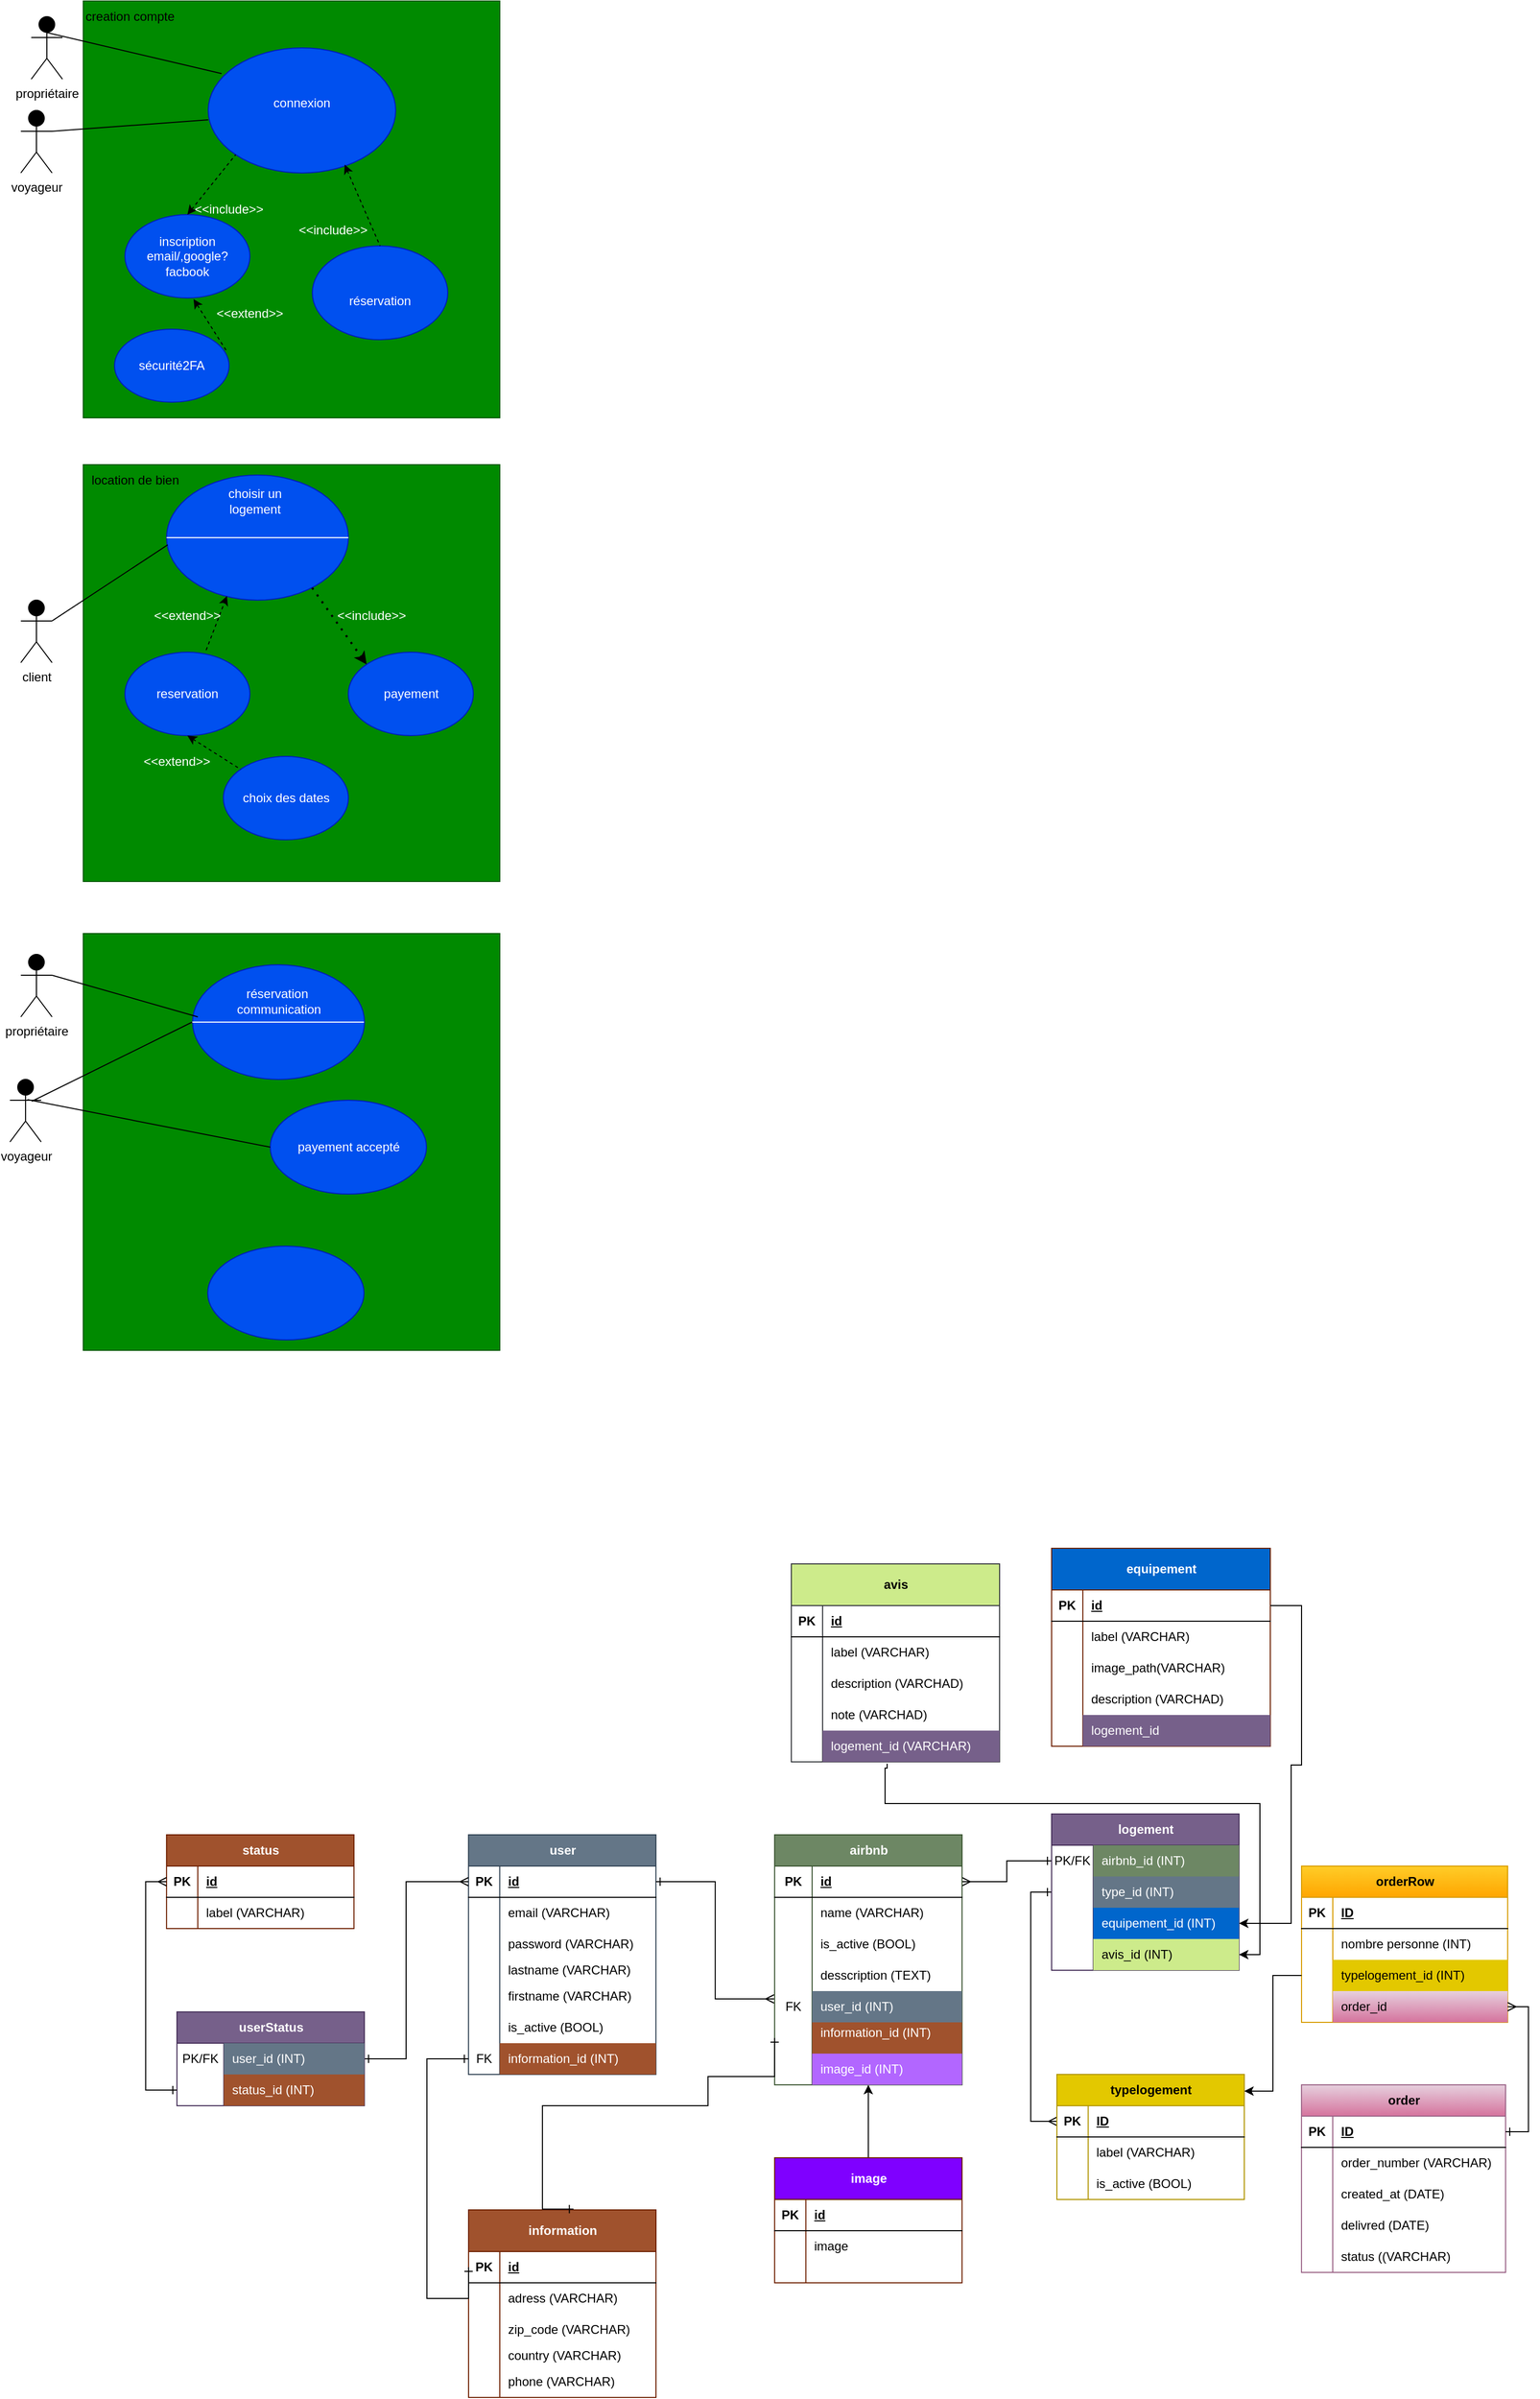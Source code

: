 <mxfile version="24.4.13" type="device">
  <diagram name="Page-1" id="b-VL9toBtSz_7AFI8bQP">
    <mxGraphModel dx="1588" dy="932" grid="1" gridSize="10" guides="1" tooltips="1" connect="1" arrows="1" fold="1" page="1" pageScale="1" pageWidth="827" pageHeight="1169" math="0" shadow="0">
      <root>
        <mxCell id="0" />
        <mxCell id="1" parent="0" />
        <mxCell id="muNmDoemSqbBcxp5EMRA-1" value="" style="whiteSpace=wrap;html=1;aspect=fixed;fillColor=#008a00;strokeColor=#005700;fontColor=#ffffff;" parent="1" vertex="1">
          <mxGeometry x="80" y="15" width="400" height="400" as="geometry" />
        </mxCell>
        <mxCell id="muNmDoemSqbBcxp5EMRA-3" value="voyageur" style="shape=umlActor;verticalLabelPosition=bottom;verticalAlign=top;html=1;strokeColor=#000000;fillColor=#000000;" parent="1" vertex="1">
          <mxGeometry x="20" y="120" width="30" height="60" as="geometry" />
        </mxCell>
        <mxCell id="muNmDoemSqbBcxp5EMRA-4" value="propriétaire" style="shape=umlActor;verticalLabelPosition=bottom;verticalAlign=top;html=1;fillColor=#000000;" parent="1" vertex="1">
          <mxGeometry x="20.0" y="930" width="30" height="60" as="geometry" />
        </mxCell>
        <mxCell id="muNmDoemSqbBcxp5EMRA-12" value="connexion&lt;div&gt;&lt;br&gt;&lt;/div&gt;" style="ellipse;whiteSpace=wrap;html=1;fillColor=#0050ef;fontColor=#ffffff;strokeColor=#001DBC;" parent="1" vertex="1">
          <mxGeometry x="200" y="60" width="180" height="120" as="geometry" />
        </mxCell>
        <mxCell id="muNmDoemSqbBcxp5EMRA-24" value="" style="endArrow=none;html=1;rounded=0;entryX=0;entryY=0.575;entryDx=0;entryDy=0;entryPerimeter=0;exitX=1;exitY=0.333;exitDx=0;exitDy=0;exitPerimeter=0;" parent="1" source="muNmDoemSqbBcxp5EMRA-3" target="muNmDoemSqbBcxp5EMRA-12" edge="1">
          <mxGeometry width="50" height="50" relative="1" as="geometry">
            <mxPoint x="390" y="390" as="sourcePoint" />
            <mxPoint x="440" y="340" as="targetPoint" />
          </mxGeometry>
        </mxCell>
        <mxCell id="muNmDoemSqbBcxp5EMRA-26" value="&lt;div&gt;&lt;br&gt;&lt;/div&gt;réservation" style="ellipse;whiteSpace=wrap;html=1;fillColor=#0050ef;fontColor=#ffffff;strokeColor=#001DBC;" parent="1" vertex="1">
          <mxGeometry x="300" y="250" width="130" height="90" as="geometry" />
        </mxCell>
        <mxCell id="muNmDoemSqbBcxp5EMRA-27" value="&lt;div&gt;inscription&lt;br&gt;&lt;/div&gt;email/,google? facbook" style="ellipse;whiteSpace=wrap;html=1;fillColor=#0050ef;fontColor=#ffffff;strokeColor=#001DBC;" parent="1" vertex="1">
          <mxGeometry x="120" y="220" width="120" height="80" as="geometry" />
        </mxCell>
        <mxCell id="muNmDoemSqbBcxp5EMRA-28" value="" style="endArrow=none;dashed=1;html=1;rounded=0;entryX=0;entryY=1;entryDx=0;entryDy=0;exitX=0.5;exitY=0;exitDx=0;exitDy=0;endFill=0;startArrow=classic;startFill=1;" parent="1" source="muNmDoemSqbBcxp5EMRA-27" target="muNmDoemSqbBcxp5EMRA-12" edge="1">
          <mxGeometry width="50" height="50" relative="1" as="geometry">
            <mxPoint x="390" y="380" as="sourcePoint" />
            <mxPoint x="440" y="330" as="targetPoint" />
          </mxGeometry>
        </mxCell>
        <mxCell id="muNmDoemSqbBcxp5EMRA-29" value="&lt;font color=&quot;#ffffff&quot;&gt;&amp;lt;&amp;lt;include&amp;gt;&amp;gt;&lt;/font&gt;" style="text;html=1;align=center;verticalAlign=middle;whiteSpace=wrap;rounded=0;" parent="1" vertex="1">
          <mxGeometry x="190" y="200" width="60" height="30" as="geometry" />
        </mxCell>
        <mxCell id="muNmDoemSqbBcxp5EMRA-31" value="" style="endArrow=none;dashed=1;html=1;rounded=0;entryX=0.5;entryY=0;entryDx=0;entryDy=0;exitX=0.728;exitY=0.933;exitDx=0;exitDy=0;exitPerimeter=0;endFill=0;startArrow=classic;startFill=1;" parent="1" source="muNmDoemSqbBcxp5EMRA-12" target="muNmDoemSqbBcxp5EMRA-26" edge="1">
          <mxGeometry width="50" height="50" relative="1" as="geometry">
            <mxPoint x="390" y="380" as="sourcePoint" />
            <mxPoint x="440" y="330" as="targetPoint" />
          </mxGeometry>
        </mxCell>
        <mxCell id="muNmDoemSqbBcxp5EMRA-32" value="&lt;font color=&quot;#ffffff&quot;&gt;&amp;lt;&amp;lt;include&amp;gt;&amp;gt;&lt;/font&gt;" style="text;html=1;align=center;verticalAlign=middle;whiteSpace=wrap;rounded=0;" parent="1" vertex="1">
          <mxGeometry x="290" y="220" width="60" height="30" as="geometry" />
        </mxCell>
        <mxCell id="muNmDoemSqbBcxp5EMRA-34" value="" style="whiteSpace=wrap;html=1;aspect=fixed;fillColor=#008a00;strokeColor=#005700;fontColor=#ffffff;" parent="1" vertex="1">
          <mxGeometry x="80" y="460" width="400" height="400" as="geometry" />
        </mxCell>
        <mxCell id="muNmDoemSqbBcxp5EMRA-13" value="" style="ellipse;whiteSpace=wrap;html=1;fillColor=#0050ef;fontColor=#ffffff;strokeColor=#001DBC;" parent="1" vertex="1">
          <mxGeometry x="160" y="470" width="174.55" height="120" as="geometry" />
        </mxCell>
        <mxCell id="muNmDoemSqbBcxp5EMRA-35" value="creation compte" style="text;html=1;align=center;verticalAlign=middle;whiteSpace=wrap;rounded=0;" parent="1" vertex="1">
          <mxGeometry x="80" y="15" width="90" height="30" as="geometry" />
        </mxCell>
        <mxCell id="muNmDoemSqbBcxp5EMRA-37" value="location de bien" style="text;html=1;align=center;verticalAlign=middle;whiteSpace=wrap;rounded=0;" parent="1" vertex="1">
          <mxGeometry x="80" y="460" width="100" height="30" as="geometry" />
        </mxCell>
        <mxCell id="muNmDoemSqbBcxp5EMRA-38" value="client" style="shape=umlActor;verticalLabelPosition=bottom;verticalAlign=top;html=1;strokeColor=#000000;fillColor=#000000;" parent="1" vertex="1">
          <mxGeometry x="20" y="590" width="30" height="60" as="geometry" />
        </mxCell>
        <mxCell id="muNmDoemSqbBcxp5EMRA-39" value="" style="endArrow=none;html=1;rounded=0;entryX=0.006;entryY=0.558;entryDx=0;entryDy=0;entryPerimeter=0;exitX=1;exitY=0.333;exitDx=0;exitDy=0;exitPerimeter=0;" parent="1" source="muNmDoemSqbBcxp5EMRA-38" target="muNmDoemSqbBcxp5EMRA-13" edge="1">
          <mxGeometry width="50" height="50" relative="1" as="geometry">
            <mxPoint x="-10" y="760" as="sourcePoint" />
            <mxPoint x="40" y="710" as="targetPoint" />
          </mxGeometry>
        </mxCell>
        <mxCell id="muNmDoemSqbBcxp5EMRA-40" value="" style="endArrow=none;html=1;rounded=0;entryX=1;entryY=0.5;entryDx=0;entryDy=0;exitX=0;exitY=0.5;exitDx=0;exitDy=0;strokeColor=#FFFFFF;" parent="1" source="muNmDoemSqbBcxp5EMRA-13" target="muNmDoemSqbBcxp5EMRA-13" edge="1">
          <mxGeometry width="50" height="50" relative="1" as="geometry">
            <mxPoint x="-10" y="760" as="sourcePoint" />
            <mxPoint x="40" y="710" as="targetPoint" />
          </mxGeometry>
        </mxCell>
        <mxCell id="muNmDoemSqbBcxp5EMRA-41" value="&lt;font color=&quot;#ffffff&quot;&gt;choisir un logement&lt;/font&gt;" style="text;html=1;align=center;verticalAlign=middle;whiteSpace=wrap;rounded=0;" parent="1" vertex="1">
          <mxGeometry x="200" y="480" width="90" height="30" as="geometry" />
        </mxCell>
        <mxCell id="muNmDoemSqbBcxp5EMRA-42" value="payement" style="ellipse;whiteSpace=wrap;html=1;fillColor=#0050ef;fontColor=#ffffff;strokeColor=#001DBC;" parent="1" vertex="1">
          <mxGeometry x="334.55" y="640" width="120" height="80" as="geometry" />
        </mxCell>
        <mxCell id="muNmDoemSqbBcxp5EMRA-43" value="reservation" style="ellipse;whiteSpace=wrap;html=1;fillColor=#0050ef;fontColor=#ffffff;strokeColor=#001DBC;" parent="1" vertex="1">
          <mxGeometry x="120" y="640" width="120" height="80" as="geometry" />
        </mxCell>
        <mxCell id="muNmDoemSqbBcxp5EMRA-44" value="" style="endArrow=classic;dashed=1;html=1;rounded=0;entryX=0.332;entryY=0.967;entryDx=0;entryDy=0;entryPerimeter=0;exitX=0.65;exitY=-0.025;exitDx=0;exitDy=0;exitPerimeter=0;endFill=1;" parent="1" source="muNmDoemSqbBcxp5EMRA-43" target="muNmDoemSqbBcxp5EMRA-13" edge="1">
          <mxGeometry width="50" height="50" relative="1" as="geometry">
            <mxPoint x="-10" y="760" as="sourcePoint" />
            <mxPoint x="40" y="710" as="targetPoint" />
          </mxGeometry>
        </mxCell>
        <mxCell id="muNmDoemSqbBcxp5EMRA-45" value="" style="endArrow=none;dashed=1;html=1;dashPattern=1 3;strokeWidth=2;rounded=0;entryX=0.796;entryY=0.892;entryDx=0;entryDy=0;entryPerimeter=0;exitX=0;exitY=0;exitDx=0;exitDy=0;endFill=0;startArrow=classic;startFill=1;" parent="1" source="muNmDoemSqbBcxp5EMRA-42" target="muNmDoemSqbBcxp5EMRA-13" edge="1">
          <mxGeometry width="50" height="50" relative="1" as="geometry">
            <mxPoint x="-10" y="760" as="sourcePoint" />
            <mxPoint x="40" y="710" as="targetPoint" />
          </mxGeometry>
        </mxCell>
        <mxCell id="muNmDoemSqbBcxp5EMRA-46" value="sécurité2FA" style="ellipse;whiteSpace=wrap;html=1;fillColor=#0050ef;fontColor=#ffffff;strokeColor=#001DBC;" parent="1" vertex="1">
          <mxGeometry x="110" y="330" width="110" height="70" as="geometry" />
        </mxCell>
        <mxCell id="muNmDoemSqbBcxp5EMRA-47" value="" style="endArrow=classic;dashed=1;html=1;rounded=0;entryX=0.549;entryY=1.014;entryDx=0;entryDy=0;entryPerimeter=0;exitX=0.973;exitY=0.286;exitDx=0;exitDy=0;exitPerimeter=0;startArrow=none;startFill=0;endFill=1;" parent="1" source="muNmDoemSqbBcxp5EMRA-46" target="muNmDoemSqbBcxp5EMRA-27" edge="1">
          <mxGeometry width="50" height="50" relative="1" as="geometry">
            <mxPoint x="490" y="360" as="sourcePoint" />
            <mxPoint x="540" y="310" as="targetPoint" />
          </mxGeometry>
        </mxCell>
        <mxCell id="muNmDoemSqbBcxp5EMRA-48" value="&lt;font color=&quot;#ffffff&quot;&gt;&amp;lt;&amp;lt;extend&amp;gt;&amp;gt;&lt;/font&gt;" style="text;html=1;align=center;verticalAlign=middle;whiteSpace=wrap;rounded=0;" parent="1" vertex="1">
          <mxGeometry x="210" y="300" width="60" height="30" as="geometry" />
        </mxCell>
        <mxCell id="muNmDoemSqbBcxp5EMRA-50" value="&lt;font color=&quot;#ffffff&quot;&gt;&amp;lt;&amp;lt;extend&amp;gt;&amp;gt;&lt;/font&gt;" style="text;html=1;align=center;verticalAlign=middle;whiteSpace=wrap;rounded=0;" parent="1" vertex="1">
          <mxGeometry x="150" y="590" width="60" height="30" as="geometry" />
        </mxCell>
        <mxCell id="muNmDoemSqbBcxp5EMRA-51" value="choix des dates" style="ellipse;whiteSpace=wrap;html=1;fillColor=#0050ef;fontColor=#ffffff;strokeColor=#001DBC;" parent="1" vertex="1">
          <mxGeometry x="214.55" y="740" width="120" height="80" as="geometry" />
        </mxCell>
        <mxCell id="muNmDoemSqbBcxp5EMRA-53" value="" style="endArrow=none;dashed=1;html=1;rounded=0;exitX=0.5;exitY=1;exitDx=0;exitDy=0;startArrow=classic;startFill=1;" parent="1" source="muNmDoemSqbBcxp5EMRA-43" target="muNmDoemSqbBcxp5EMRA-51" edge="1">
          <mxGeometry width="50" height="50" relative="1" as="geometry">
            <mxPoint x="-10" y="760" as="sourcePoint" />
            <mxPoint x="40" y="710" as="targetPoint" />
          </mxGeometry>
        </mxCell>
        <mxCell id="muNmDoemSqbBcxp5EMRA-54" value="&lt;font color=&quot;#ffffff&quot;&gt;&amp;lt;&amp;lt;extend&amp;gt;&amp;gt;&lt;/font&gt;" style="text;html=1;align=center;verticalAlign=middle;whiteSpace=wrap;rounded=0;" parent="1" vertex="1">
          <mxGeometry x="140" y="730" width="60" height="30" as="geometry" />
        </mxCell>
        <mxCell id="muNmDoemSqbBcxp5EMRA-55" value="&lt;font color=&quot;#ffffff&quot;&gt;&amp;lt;&amp;lt;include&amp;gt;&amp;gt;&lt;/font&gt;" style="text;html=1;align=center;verticalAlign=middle;whiteSpace=wrap;rounded=0;" parent="1" vertex="1">
          <mxGeometry x="327" y="590" width="60" height="30" as="geometry" />
        </mxCell>
        <mxCell id="muNmDoemSqbBcxp5EMRA-57" value="" style="whiteSpace=wrap;html=1;aspect=fixed;fillColor=#008a00;strokeColor=#005700;fontColor=#ffffff;" parent="1" vertex="1">
          <mxGeometry x="80" y="910" width="400" height="400" as="geometry" />
        </mxCell>
        <mxCell id="muNmDoemSqbBcxp5EMRA-58" value="voyageur" style="shape=umlActor;verticalLabelPosition=bottom;verticalAlign=top;html=1;strokeColor=#000000;fillColor=#000000;" parent="1" vertex="1">
          <mxGeometry x="9.55" y="1050" width="30" height="60" as="geometry" />
        </mxCell>
        <mxCell id="muNmDoemSqbBcxp5EMRA-59" value="" style="ellipse;whiteSpace=wrap;html=1;fillColor=#0050ef;fontColor=#ffffff;strokeColor=#001DBC;" parent="1" vertex="1">
          <mxGeometry x="185" y="940" width="165" height="110" as="geometry" />
        </mxCell>
        <mxCell id="muNmDoemSqbBcxp5EMRA-60" value="payement accepté" style="ellipse;whiteSpace=wrap;html=1;fillColor=#0050ef;fontColor=#ffffff;strokeColor=#001DBC;" parent="1" vertex="1">
          <mxGeometry x="259.55" y="1070" width="150" height="90" as="geometry" />
        </mxCell>
        <mxCell id="muNmDoemSqbBcxp5EMRA-61" value="" style="ellipse;whiteSpace=wrap;html=1;fillColor=#0050ef;fontColor=#ffffff;strokeColor=#001DBC;" parent="1" vertex="1">
          <mxGeometry x="199.55" y="1210" width="150" height="90" as="geometry" />
        </mxCell>
        <mxCell id="muNmDoemSqbBcxp5EMRA-62" value="" style="endArrow=none;html=1;rounded=0;exitX=0;exitY=0.5;exitDx=0;exitDy=0;entryX=1;entryY=0.5;entryDx=0;entryDy=0;strokeColor=#FFFFFF;" parent="1" edge="1">
          <mxGeometry width="50" height="50" relative="1" as="geometry">
            <mxPoint x="184.55" y="995" as="sourcePoint" />
            <mxPoint x="349.55" y="995" as="targetPoint" />
          </mxGeometry>
        </mxCell>
        <mxCell id="muNmDoemSqbBcxp5EMRA-63" value="&lt;font color=&quot;#ffffff&quot;&gt;réservation&lt;/font&gt;&amp;nbsp;&lt;div&gt;&lt;font color=&quot;#ffffff&quot;&gt;communication&lt;/font&gt;&lt;/div&gt;" style="text;html=1;align=center;verticalAlign=middle;whiteSpace=wrap;rounded=0;" parent="1" vertex="1">
          <mxGeometry x="227.5" y="960" width="80" height="30" as="geometry" />
        </mxCell>
        <mxCell id="muNmDoemSqbBcxp5EMRA-65" value="" style="endArrow=none;html=1;rounded=0;entryX=0.7;entryY=0.35;entryDx=0;entryDy=0;entryPerimeter=0;exitX=0;exitY=0.5;exitDx=0;exitDy=0;" parent="1" target="muNmDoemSqbBcxp5EMRA-58" edge="1">
          <mxGeometry width="50" height="50" relative="1" as="geometry">
            <mxPoint x="184.55" y="995" as="sourcePoint" />
            <mxPoint x="519.55" y="900" as="targetPoint" />
          </mxGeometry>
        </mxCell>
        <mxCell id="muNmDoemSqbBcxp5EMRA-75" value="user" style="shape=table;startSize=30;container=1;collapsible=1;childLayout=tableLayout;fixedRows=1;rowLines=0;fontStyle=1;align=center;resizeLast=1;html=1;fillColor=#647687;fontColor=#ffffff;strokeColor=#314354;" parent="1" vertex="1">
          <mxGeometry x="449.94" y="1775" width="180" height="230" as="geometry" />
        </mxCell>
        <mxCell id="muNmDoemSqbBcxp5EMRA-76" value="" style="shape=tableRow;horizontal=0;startSize=0;swimlaneHead=0;swimlaneBody=0;fillColor=none;collapsible=0;dropTarget=0;points=[[0,0.5],[1,0.5]];portConstraint=eastwest;top=0;left=0;right=0;bottom=1;" parent="muNmDoemSqbBcxp5EMRA-75" vertex="1">
          <mxGeometry y="30" width="180" height="30" as="geometry" />
        </mxCell>
        <mxCell id="muNmDoemSqbBcxp5EMRA-77" value="PK" style="shape=partialRectangle;connectable=0;fillColor=none;top=0;left=0;bottom=0;right=0;fontStyle=1;overflow=hidden;whiteSpace=wrap;html=1;" parent="muNmDoemSqbBcxp5EMRA-76" vertex="1">
          <mxGeometry width="30" height="30" as="geometry">
            <mxRectangle width="30" height="30" as="alternateBounds" />
          </mxGeometry>
        </mxCell>
        <mxCell id="muNmDoemSqbBcxp5EMRA-78" value="id" style="shape=partialRectangle;connectable=0;fillColor=none;top=0;left=0;bottom=0;right=0;align=left;spacingLeft=6;fontStyle=5;overflow=hidden;whiteSpace=wrap;html=1;" parent="muNmDoemSqbBcxp5EMRA-76" vertex="1">
          <mxGeometry x="30" width="150" height="30" as="geometry">
            <mxRectangle width="150" height="30" as="alternateBounds" />
          </mxGeometry>
        </mxCell>
        <mxCell id="muNmDoemSqbBcxp5EMRA-79" value="" style="shape=tableRow;horizontal=0;startSize=0;swimlaneHead=0;swimlaneBody=0;fillColor=none;collapsible=0;dropTarget=0;points=[[0,0.5],[1,0.5]];portConstraint=eastwest;top=0;left=0;right=0;bottom=0;" parent="muNmDoemSqbBcxp5EMRA-75" vertex="1">
          <mxGeometry y="60" width="180" height="30" as="geometry" />
        </mxCell>
        <mxCell id="muNmDoemSqbBcxp5EMRA-80" value="" style="shape=partialRectangle;connectable=0;fillColor=none;top=0;left=0;bottom=0;right=0;editable=1;overflow=hidden;whiteSpace=wrap;html=1;" parent="muNmDoemSqbBcxp5EMRA-79" vertex="1">
          <mxGeometry width="30" height="30" as="geometry">
            <mxRectangle width="30" height="30" as="alternateBounds" />
          </mxGeometry>
        </mxCell>
        <mxCell id="muNmDoemSqbBcxp5EMRA-81" value="email (VARCHAR)" style="shape=partialRectangle;connectable=0;fillColor=none;top=0;left=0;bottom=0;right=0;align=left;spacingLeft=6;overflow=hidden;whiteSpace=wrap;html=1;" parent="muNmDoemSqbBcxp5EMRA-79" vertex="1">
          <mxGeometry x="30" width="150" height="30" as="geometry">
            <mxRectangle width="150" height="30" as="alternateBounds" />
          </mxGeometry>
        </mxCell>
        <mxCell id="muNmDoemSqbBcxp5EMRA-82" value="" style="shape=tableRow;horizontal=0;startSize=0;swimlaneHead=0;swimlaneBody=0;fillColor=none;collapsible=0;dropTarget=0;points=[[0,0.5],[1,0.5]];portConstraint=eastwest;top=0;left=0;right=0;bottom=0;" parent="muNmDoemSqbBcxp5EMRA-75" vertex="1">
          <mxGeometry y="90" width="180" height="30" as="geometry" />
        </mxCell>
        <mxCell id="muNmDoemSqbBcxp5EMRA-83" value="" style="shape=partialRectangle;connectable=0;fillColor=none;top=0;left=0;bottom=0;right=0;editable=1;overflow=hidden;whiteSpace=wrap;html=1;" parent="muNmDoemSqbBcxp5EMRA-82" vertex="1">
          <mxGeometry width="30" height="30" as="geometry">
            <mxRectangle width="30" height="30" as="alternateBounds" />
          </mxGeometry>
        </mxCell>
        <mxCell id="muNmDoemSqbBcxp5EMRA-84" value="password (VARCHAR)" style="shape=partialRectangle;connectable=0;fillColor=none;top=0;left=0;bottom=0;right=0;align=left;spacingLeft=6;overflow=hidden;whiteSpace=wrap;html=1;" parent="muNmDoemSqbBcxp5EMRA-82" vertex="1">
          <mxGeometry x="30" width="150" height="30" as="geometry">
            <mxRectangle width="150" height="30" as="alternateBounds" />
          </mxGeometry>
        </mxCell>
        <mxCell id="muNmDoemSqbBcxp5EMRA-85" value="" style="shape=tableRow;horizontal=0;startSize=0;swimlaneHead=0;swimlaneBody=0;fillColor=none;collapsible=0;dropTarget=0;points=[[0,0.5],[1,0.5]];portConstraint=eastwest;top=0;left=0;right=0;bottom=0;" parent="muNmDoemSqbBcxp5EMRA-75" vertex="1">
          <mxGeometry y="120" width="180" height="20" as="geometry" />
        </mxCell>
        <mxCell id="muNmDoemSqbBcxp5EMRA-86" value="" style="shape=partialRectangle;connectable=0;fillColor=none;top=0;left=0;bottom=0;right=0;editable=1;overflow=hidden;whiteSpace=wrap;html=1;" parent="muNmDoemSqbBcxp5EMRA-85" vertex="1">
          <mxGeometry width="30" height="20" as="geometry">
            <mxRectangle width="30" height="20" as="alternateBounds" />
          </mxGeometry>
        </mxCell>
        <mxCell id="muNmDoemSqbBcxp5EMRA-87" value="lastname (VARCHAR)" style="shape=partialRectangle;connectable=0;fillColor=none;top=0;left=0;bottom=0;right=0;align=left;spacingLeft=6;overflow=hidden;whiteSpace=wrap;html=1;" parent="muNmDoemSqbBcxp5EMRA-85" vertex="1">
          <mxGeometry x="30" width="150" height="20" as="geometry">
            <mxRectangle width="150" height="20" as="alternateBounds" />
          </mxGeometry>
        </mxCell>
        <mxCell id="muNmDoemSqbBcxp5EMRA-88" value="" style="shape=tableRow;horizontal=0;startSize=0;swimlaneHead=0;swimlaneBody=0;fillColor=none;collapsible=0;dropTarget=0;points=[[0,0.5],[1,0.5]];portConstraint=eastwest;top=0;left=0;right=0;bottom=0;" parent="muNmDoemSqbBcxp5EMRA-75" vertex="1">
          <mxGeometry y="140" width="180" height="30" as="geometry" />
        </mxCell>
        <mxCell id="muNmDoemSqbBcxp5EMRA-89" value="" style="shape=partialRectangle;connectable=0;fillColor=none;top=0;left=0;bottom=0;right=0;editable=1;overflow=hidden;whiteSpace=wrap;html=1;" parent="muNmDoemSqbBcxp5EMRA-88" vertex="1">
          <mxGeometry width="30" height="30" as="geometry">
            <mxRectangle width="30" height="30" as="alternateBounds" />
          </mxGeometry>
        </mxCell>
        <mxCell id="muNmDoemSqbBcxp5EMRA-90" value="firstname (VARCHAR)" style="shape=partialRectangle;connectable=0;fillColor=none;top=0;left=0;bottom=0;right=0;align=left;spacingLeft=6;overflow=hidden;whiteSpace=wrap;html=1;" parent="muNmDoemSqbBcxp5EMRA-88" vertex="1">
          <mxGeometry x="30" width="150" height="30" as="geometry">
            <mxRectangle width="150" height="30" as="alternateBounds" />
          </mxGeometry>
        </mxCell>
        <mxCell id="muNmDoemSqbBcxp5EMRA-91" value="" style="shape=tableRow;horizontal=0;startSize=0;swimlaneHead=0;swimlaneBody=0;fillColor=none;collapsible=0;dropTarget=0;points=[[0,0.5],[1,0.5]];portConstraint=eastwest;top=0;left=0;right=0;bottom=0;" parent="muNmDoemSqbBcxp5EMRA-75" vertex="1">
          <mxGeometry y="170" width="180" height="30" as="geometry" />
        </mxCell>
        <mxCell id="muNmDoemSqbBcxp5EMRA-92" value="" style="shape=partialRectangle;connectable=0;fillColor=none;top=0;left=0;bottom=0;right=0;editable=1;overflow=hidden;whiteSpace=wrap;html=1;" parent="muNmDoemSqbBcxp5EMRA-91" vertex="1">
          <mxGeometry width="30" height="30" as="geometry">
            <mxRectangle width="30" height="30" as="alternateBounds" />
          </mxGeometry>
        </mxCell>
        <mxCell id="muNmDoemSqbBcxp5EMRA-93" value="is_active (BOOL)" style="shape=partialRectangle;connectable=0;fillColor=none;top=0;left=0;bottom=0;right=0;align=left;spacingLeft=6;overflow=hidden;whiteSpace=wrap;html=1;" parent="muNmDoemSqbBcxp5EMRA-91" vertex="1">
          <mxGeometry x="30" width="150" height="30" as="geometry">
            <mxRectangle width="150" height="30" as="alternateBounds" />
          </mxGeometry>
        </mxCell>
        <mxCell id="muNmDoemSqbBcxp5EMRA-94" value="" style="shape=tableRow;horizontal=0;startSize=0;swimlaneHead=0;swimlaneBody=0;fillColor=none;collapsible=0;dropTarget=0;points=[[0,0.5],[1,0.5]];portConstraint=eastwest;top=0;left=0;right=0;bottom=0;" parent="muNmDoemSqbBcxp5EMRA-75" vertex="1">
          <mxGeometry y="200" width="180" height="30" as="geometry" />
        </mxCell>
        <mxCell id="muNmDoemSqbBcxp5EMRA-95" value="FK" style="shape=partialRectangle;connectable=0;fillColor=none;top=0;left=0;bottom=0;right=0;editable=1;overflow=hidden;whiteSpace=wrap;html=1;" parent="muNmDoemSqbBcxp5EMRA-94" vertex="1">
          <mxGeometry width="30" height="30" as="geometry">
            <mxRectangle width="30" height="30" as="alternateBounds" />
          </mxGeometry>
        </mxCell>
        <mxCell id="muNmDoemSqbBcxp5EMRA-96" value="information_id (INT)" style="shape=partialRectangle;connectable=0;fillColor=#a0522d;top=0;left=0;bottom=0;right=0;align=left;spacingLeft=6;overflow=hidden;whiteSpace=wrap;html=1;fontColor=#ffffff;strokeColor=#6D1F00;" parent="muNmDoemSqbBcxp5EMRA-94" vertex="1">
          <mxGeometry x="30" width="150" height="30" as="geometry">
            <mxRectangle width="150" height="30" as="alternateBounds" />
          </mxGeometry>
        </mxCell>
        <mxCell id="muNmDoemSqbBcxp5EMRA-104" value="status" style="shape=table;startSize=30;container=1;collapsible=1;childLayout=tableLayout;fixedRows=1;rowLines=0;fontStyle=1;align=center;resizeLast=1;html=1;fillColor=#a0522d;fontColor=#ffffff;strokeColor=#6D1F00;" parent="1" vertex="1">
          <mxGeometry x="159.94" y="1775" width="180" height="90" as="geometry" />
        </mxCell>
        <mxCell id="muNmDoemSqbBcxp5EMRA-105" value="" style="shape=tableRow;horizontal=0;startSize=0;swimlaneHead=0;swimlaneBody=0;fillColor=none;collapsible=0;dropTarget=0;points=[[0,0.5],[1,0.5]];portConstraint=eastwest;top=0;left=0;right=0;bottom=1;" parent="muNmDoemSqbBcxp5EMRA-104" vertex="1">
          <mxGeometry y="30" width="180" height="30" as="geometry" />
        </mxCell>
        <mxCell id="muNmDoemSqbBcxp5EMRA-106" value="PK" style="shape=partialRectangle;connectable=0;fillColor=none;top=0;left=0;bottom=0;right=0;fontStyle=1;overflow=hidden;whiteSpace=wrap;html=1;" parent="muNmDoemSqbBcxp5EMRA-105" vertex="1">
          <mxGeometry width="30" height="30" as="geometry">
            <mxRectangle width="30" height="30" as="alternateBounds" />
          </mxGeometry>
        </mxCell>
        <mxCell id="muNmDoemSqbBcxp5EMRA-107" value="id" style="shape=partialRectangle;connectable=0;fillColor=none;top=0;left=0;bottom=0;right=0;align=left;spacingLeft=6;fontStyle=5;overflow=hidden;whiteSpace=wrap;html=1;" parent="muNmDoemSqbBcxp5EMRA-105" vertex="1">
          <mxGeometry x="30" width="150" height="30" as="geometry">
            <mxRectangle width="150" height="30" as="alternateBounds" />
          </mxGeometry>
        </mxCell>
        <mxCell id="muNmDoemSqbBcxp5EMRA-108" value="" style="shape=tableRow;horizontal=0;startSize=0;swimlaneHead=0;swimlaneBody=0;fillColor=none;collapsible=0;dropTarget=0;points=[[0,0.5],[1,0.5]];portConstraint=eastwest;top=0;left=0;right=0;bottom=0;" parent="muNmDoemSqbBcxp5EMRA-104" vertex="1">
          <mxGeometry y="60" width="180" height="30" as="geometry" />
        </mxCell>
        <mxCell id="muNmDoemSqbBcxp5EMRA-109" value="" style="shape=partialRectangle;connectable=0;fillColor=none;top=0;left=0;bottom=0;right=0;editable=1;overflow=hidden;whiteSpace=wrap;html=1;" parent="muNmDoemSqbBcxp5EMRA-108" vertex="1">
          <mxGeometry width="30" height="30" as="geometry">
            <mxRectangle width="30" height="30" as="alternateBounds" />
          </mxGeometry>
        </mxCell>
        <mxCell id="muNmDoemSqbBcxp5EMRA-110" value="label (VARCHAR)" style="shape=partialRectangle;connectable=0;fillColor=none;top=0;left=0;bottom=0;right=0;align=left;spacingLeft=6;overflow=hidden;whiteSpace=wrap;html=1;" parent="muNmDoemSqbBcxp5EMRA-108" vertex="1">
          <mxGeometry x="30" width="150" height="30" as="geometry">
            <mxRectangle width="150" height="30" as="alternateBounds" />
          </mxGeometry>
        </mxCell>
        <mxCell id="muNmDoemSqbBcxp5EMRA-111" style="edgeStyle=orthogonalEdgeStyle;rounded=0;orthogonalLoop=1;jettySize=auto;html=1;exitX=1;exitY=0.5;exitDx=0;exitDy=0;entryX=0;entryY=0.5;entryDx=0;entryDy=0;endArrow=ERmany;endFill=0;startArrow=ERone;startFill=0;" parent="1" source="muNmDoemSqbBcxp5EMRA-112" target="muNmDoemSqbBcxp5EMRA-76" edge="1">
          <mxGeometry relative="1" as="geometry">
            <Array as="points">
              <mxPoint x="390" y="1990" />
              <mxPoint x="390" y="1820" />
            </Array>
          </mxGeometry>
        </mxCell>
        <mxCell id="muNmDoemSqbBcxp5EMRA-112" value="userStatus" style="shape=table;startSize=30;container=1;collapsible=1;childLayout=tableLayout;fixedRows=1;rowLines=0;fontStyle=1;align=center;resizeLast=1;html=1;fillColor=#76608a;fontColor=#ffffff;strokeColor=#432D57;" parent="1" vertex="1">
          <mxGeometry x="169.94" y="1945" width="180" height="90" as="geometry" />
        </mxCell>
        <mxCell id="muNmDoemSqbBcxp5EMRA-113" value="" style="shape=tableRow;horizontal=0;startSize=0;swimlaneHead=0;swimlaneBody=0;fillColor=none;collapsible=0;dropTarget=0;points=[[0,0.5],[1,0.5]];portConstraint=eastwest;top=0;left=0;right=0;bottom=0;" parent="muNmDoemSqbBcxp5EMRA-112" vertex="1">
          <mxGeometry y="30" width="180" height="30" as="geometry" />
        </mxCell>
        <mxCell id="muNmDoemSqbBcxp5EMRA-114" value="PK/FK" style="shape=partialRectangle;connectable=0;fillColor=none;top=0;left=0;bottom=0;right=0;editable=1;overflow=hidden;whiteSpace=wrap;html=1;" parent="muNmDoemSqbBcxp5EMRA-113" vertex="1">
          <mxGeometry width="45" height="30" as="geometry">
            <mxRectangle width="45" height="30" as="alternateBounds" />
          </mxGeometry>
        </mxCell>
        <mxCell id="muNmDoemSqbBcxp5EMRA-115" value="user_id (INT)" style="shape=partialRectangle;connectable=0;fillColor=#647687;top=0;left=0;bottom=0;right=0;align=left;spacingLeft=6;overflow=hidden;whiteSpace=wrap;html=1;fontColor=#ffffff;strokeColor=#314354;" parent="muNmDoemSqbBcxp5EMRA-113" vertex="1">
          <mxGeometry x="45" width="135" height="30" as="geometry">
            <mxRectangle width="135" height="30" as="alternateBounds" />
          </mxGeometry>
        </mxCell>
        <mxCell id="muNmDoemSqbBcxp5EMRA-116" value="" style="shape=tableRow;horizontal=0;startSize=0;swimlaneHead=0;swimlaneBody=0;fillColor=none;collapsible=0;dropTarget=0;points=[[0,0.5],[1,0.5]];portConstraint=eastwest;top=0;left=0;right=0;bottom=0;" parent="muNmDoemSqbBcxp5EMRA-112" vertex="1">
          <mxGeometry y="60" width="180" height="30" as="geometry" />
        </mxCell>
        <mxCell id="muNmDoemSqbBcxp5EMRA-117" value="" style="shape=partialRectangle;connectable=0;fillColor=none;top=0;left=0;bottom=0;right=0;editable=1;overflow=hidden;whiteSpace=wrap;html=1;" parent="muNmDoemSqbBcxp5EMRA-116" vertex="1">
          <mxGeometry width="45" height="30" as="geometry">
            <mxRectangle width="45" height="30" as="alternateBounds" />
          </mxGeometry>
        </mxCell>
        <mxCell id="muNmDoemSqbBcxp5EMRA-118" value="status_id (INT)" style="shape=partialRectangle;connectable=0;fillColor=#a0522d;top=0;left=0;bottom=0;right=0;align=left;spacingLeft=6;overflow=hidden;whiteSpace=wrap;html=1;fontColor=#ffffff;strokeColor=#6D1F00;" parent="muNmDoemSqbBcxp5EMRA-116" vertex="1">
          <mxGeometry x="45" width="135" height="30" as="geometry">
            <mxRectangle width="135" height="30" as="alternateBounds" />
          </mxGeometry>
        </mxCell>
        <mxCell id="muNmDoemSqbBcxp5EMRA-157" style="edgeStyle=orthogonalEdgeStyle;rounded=0;orthogonalLoop=1;jettySize=auto;html=1;entryX=0;entryY=0.5;entryDx=0;entryDy=0;endArrow=ERmany;endFill=0;startArrow=ERone;startFill=0;" parent="1" source="muNmDoemSqbBcxp5EMRA-116" target="muNmDoemSqbBcxp5EMRA-105" edge="1">
          <mxGeometry relative="1" as="geometry" />
        </mxCell>
        <mxCell id="muNmDoemSqbBcxp5EMRA-158" style="edgeStyle=orthogonalEdgeStyle;rounded=0;orthogonalLoop=1;jettySize=auto;html=1;entryX=0;entryY=0.5;entryDx=0;entryDy=0;endArrow=ERone;endFill=0;startArrow=ERmany;startFill=0;" parent="1" source="muNmDoemSqbBcxp5EMRA-178" target="muNmDoemSqbBcxp5EMRA-98" edge="1">
          <mxGeometry relative="1" as="geometry" />
        </mxCell>
        <mxCell id="muNmDoemSqbBcxp5EMRA-159" style="edgeStyle=orthogonalEdgeStyle;rounded=0;orthogonalLoop=1;jettySize=auto;html=1;exitX=0;exitY=0.5;exitDx=0;exitDy=0;entryX=0;entryY=0.5;entryDx=0;entryDy=0;endArrow=ERmany;endFill=0;startArrow=ERone;startFill=0;" parent="1" source="muNmDoemSqbBcxp5EMRA-101" target="muNmDoemSqbBcxp5EMRA-120" edge="1">
          <mxGeometry relative="1" as="geometry" />
        </mxCell>
        <mxCell id="muNmDoemSqbBcxp5EMRA-160" style="edgeStyle=orthogonalEdgeStyle;rounded=0;orthogonalLoop=1;jettySize=auto;html=1;exitX=-0.003;exitY=0.25;exitDx=0;exitDy=0;entryX=1;entryY=0.5;entryDx=0;entryDy=0;endArrow=ERone;endFill=0;startArrow=ERmany;startFill=0;exitPerimeter=0;" parent="1" source="muNmDoemSqbBcxp5EMRA-193" target="muNmDoemSqbBcxp5EMRA-76" edge="1">
          <mxGeometry relative="1" as="geometry" />
        </mxCell>
        <mxCell id="muNmDoemSqbBcxp5EMRA-161" value="information" style="shape=table;startSize=40;container=1;collapsible=1;childLayout=tableLayout;fixedRows=1;rowLines=0;fontStyle=1;align=center;resizeLast=1;html=1;fillColor=#a0522d;fontColor=#ffffff;strokeColor=#6D1F00;" parent="1" vertex="1">
          <mxGeometry x="450" y="2135" width="180" height="180" as="geometry" />
        </mxCell>
        <mxCell id="muNmDoemSqbBcxp5EMRA-162" value="" style="shape=tableRow;horizontal=0;startSize=0;swimlaneHead=0;swimlaneBody=0;fillColor=none;collapsible=0;dropTarget=0;points=[[0,0.5],[1,0.5]];portConstraint=eastwest;top=0;left=0;right=0;bottom=1;" parent="muNmDoemSqbBcxp5EMRA-161" vertex="1">
          <mxGeometry y="40" width="180" height="30" as="geometry" />
        </mxCell>
        <mxCell id="muNmDoemSqbBcxp5EMRA-163" value="PK" style="shape=partialRectangle;connectable=0;fillColor=none;top=0;left=0;bottom=0;right=0;fontStyle=1;overflow=hidden;whiteSpace=wrap;html=1;" parent="muNmDoemSqbBcxp5EMRA-162" vertex="1">
          <mxGeometry width="30" height="30" as="geometry">
            <mxRectangle width="30" height="30" as="alternateBounds" />
          </mxGeometry>
        </mxCell>
        <mxCell id="muNmDoemSqbBcxp5EMRA-164" value="id" style="shape=partialRectangle;connectable=0;fillColor=none;top=0;left=0;bottom=0;right=0;align=left;spacingLeft=6;fontStyle=5;overflow=hidden;whiteSpace=wrap;html=1;" parent="muNmDoemSqbBcxp5EMRA-162" vertex="1">
          <mxGeometry x="30" width="150" height="30" as="geometry">
            <mxRectangle width="150" height="30" as="alternateBounds" />
          </mxGeometry>
        </mxCell>
        <mxCell id="muNmDoemSqbBcxp5EMRA-165" value="" style="shape=tableRow;horizontal=0;startSize=0;swimlaneHead=0;swimlaneBody=0;fillColor=none;collapsible=0;dropTarget=0;points=[[0,0.5],[1,0.5]];portConstraint=eastwest;top=0;left=0;right=0;bottom=0;" parent="muNmDoemSqbBcxp5EMRA-161" vertex="1">
          <mxGeometry y="70" width="180" height="30" as="geometry" />
        </mxCell>
        <mxCell id="muNmDoemSqbBcxp5EMRA-166" value="" style="shape=partialRectangle;connectable=0;fillColor=none;top=0;left=0;bottom=0;right=0;editable=1;overflow=hidden;whiteSpace=wrap;html=1;" parent="muNmDoemSqbBcxp5EMRA-165" vertex="1">
          <mxGeometry width="30" height="30" as="geometry">
            <mxRectangle width="30" height="30" as="alternateBounds" />
          </mxGeometry>
        </mxCell>
        <mxCell id="muNmDoemSqbBcxp5EMRA-167" value="adress (VARCHAR)" style="shape=partialRectangle;connectable=0;fillColor=none;top=0;left=0;bottom=0;right=0;align=left;spacingLeft=6;overflow=hidden;whiteSpace=wrap;html=1;" parent="muNmDoemSqbBcxp5EMRA-165" vertex="1">
          <mxGeometry x="30" width="150" height="30" as="geometry">
            <mxRectangle width="150" height="30" as="alternateBounds" />
          </mxGeometry>
        </mxCell>
        <mxCell id="muNmDoemSqbBcxp5EMRA-168" value="" style="shape=tableRow;horizontal=0;startSize=0;swimlaneHead=0;swimlaneBody=0;fillColor=none;collapsible=0;dropTarget=0;points=[[0,0.5],[1,0.5]];portConstraint=eastwest;top=0;left=0;right=0;bottom=0;" parent="muNmDoemSqbBcxp5EMRA-161" vertex="1">
          <mxGeometry y="100" width="180" height="30" as="geometry" />
        </mxCell>
        <mxCell id="muNmDoemSqbBcxp5EMRA-169" value="" style="shape=partialRectangle;connectable=0;fillColor=none;top=0;left=0;bottom=0;right=0;editable=1;overflow=hidden;whiteSpace=wrap;html=1;" parent="muNmDoemSqbBcxp5EMRA-168" vertex="1">
          <mxGeometry width="30" height="30" as="geometry">
            <mxRectangle width="30" height="30" as="alternateBounds" />
          </mxGeometry>
        </mxCell>
        <mxCell id="muNmDoemSqbBcxp5EMRA-170" value="zip_code (VARCHAR)&amp;nbsp;" style="shape=partialRectangle;connectable=0;fillColor=none;top=0;left=0;bottom=0;right=0;align=left;spacingLeft=6;overflow=hidden;whiteSpace=wrap;html=1;" parent="muNmDoemSqbBcxp5EMRA-168" vertex="1">
          <mxGeometry x="30" width="150" height="30" as="geometry">
            <mxRectangle width="150" height="30" as="alternateBounds" />
          </mxGeometry>
        </mxCell>
        <mxCell id="muNmDoemSqbBcxp5EMRA-171" value="" style="shape=tableRow;horizontal=0;startSize=0;swimlaneHead=0;swimlaneBody=0;fillColor=none;collapsible=0;dropTarget=0;points=[[0,0.5],[1,0.5]];portConstraint=eastwest;top=0;left=0;right=0;bottom=0;" parent="muNmDoemSqbBcxp5EMRA-161" vertex="1">
          <mxGeometry y="130" width="180" height="20" as="geometry" />
        </mxCell>
        <mxCell id="muNmDoemSqbBcxp5EMRA-172" value="" style="shape=partialRectangle;connectable=0;fillColor=none;top=0;left=0;bottom=0;right=0;editable=1;overflow=hidden;whiteSpace=wrap;html=1;" parent="muNmDoemSqbBcxp5EMRA-171" vertex="1">
          <mxGeometry width="30" height="20" as="geometry">
            <mxRectangle width="30" height="20" as="alternateBounds" />
          </mxGeometry>
        </mxCell>
        <mxCell id="muNmDoemSqbBcxp5EMRA-173" value="country (VARCHAR)" style="shape=partialRectangle;connectable=0;fillColor=none;top=0;left=0;bottom=0;right=0;align=left;spacingLeft=6;overflow=hidden;whiteSpace=wrap;html=1;" parent="muNmDoemSqbBcxp5EMRA-171" vertex="1">
          <mxGeometry x="30" width="150" height="20" as="geometry">
            <mxRectangle width="150" height="20" as="alternateBounds" />
          </mxGeometry>
        </mxCell>
        <mxCell id="muNmDoemSqbBcxp5EMRA-174" value="" style="shape=tableRow;horizontal=0;startSize=0;swimlaneHead=0;swimlaneBody=0;fillColor=none;collapsible=0;dropTarget=0;points=[[0,0.5],[1,0.5]];portConstraint=eastwest;top=0;left=0;right=0;bottom=0;" parent="muNmDoemSqbBcxp5EMRA-161" vertex="1">
          <mxGeometry y="150" width="180" height="30" as="geometry" />
        </mxCell>
        <mxCell id="muNmDoemSqbBcxp5EMRA-175" value="" style="shape=partialRectangle;connectable=0;fillColor=none;top=0;left=0;bottom=0;right=0;editable=1;overflow=hidden;whiteSpace=wrap;html=1;" parent="muNmDoemSqbBcxp5EMRA-174" vertex="1">
          <mxGeometry width="30" height="30" as="geometry">
            <mxRectangle width="30" height="30" as="alternateBounds" />
          </mxGeometry>
        </mxCell>
        <mxCell id="muNmDoemSqbBcxp5EMRA-176" value="phone (VARCHAR)" style="shape=partialRectangle;connectable=0;fillColor=none;top=0;left=0;bottom=0;right=0;align=left;spacingLeft=6;overflow=hidden;whiteSpace=wrap;html=1;" parent="muNmDoemSqbBcxp5EMRA-174" vertex="1">
          <mxGeometry x="30" width="150" height="30" as="geometry">
            <mxRectangle width="150" height="30" as="alternateBounds" />
          </mxGeometry>
        </mxCell>
        <mxCell id="muNmDoemSqbBcxp5EMRA-177" value="airbnb" style="shape=table;startSize=30;container=1;collapsible=1;childLayout=tableLayout;fixedRows=1;rowLines=0;fontStyle=1;align=center;resizeLast=1;html=1;fillColor=#6d8764;fontColor=#ffffff;strokeColor=#3A5431;" parent="1" vertex="1">
          <mxGeometry x="743.93" y="1775" width="180" height="240" as="geometry" />
        </mxCell>
        <mxCell id="muNmDoemSqbBcxp5EMRA-178" value="" style="shape=tableRow;horizontal=0;startSize=0;swimlaneHead=0;swimlaneBody=0;fillColor=none;collapsible=0;dropTarget=0;points=[[0,0.5],[1,0.5]];portConstraint=eastwest;top=0;left=0;right=0;bottom=1;" parent="muNmDoemSqbBcxp5EMRA-177" vertex="1">
          <mxGeometry y="30" width="180" height="30" as="geometry" />
        </mxCell>
        <mxCell id="muNmDoemSqbBcxp5EMRA-179" value="PK" style="shape=partialRectangle;connectable=0;fillColor=none;top=0;left=0;bottom=0;right=0;fontStyle=1;overflow=hidden;whiteSpace=wrap;html=1;" parent="muNmDoemSqbBcxp5EMRA-178" vertex="1">
          <mxGeometry width="36.01" height="30" as="geometry">
            <mxRectangle width="36.01" height="30" as="alternateBounds" />
          </mxGeometry>
        </mxCell>
        <mxCell id="muNmDoemSqbBcxp5EMRA-180" value="id" style="shape=partialRectangle;connectable=0;fillColor=none;top=0;left=0;bottom=0;right=0;align=left;spacingLeft=6;fontStyle=5;overflow=hidden;whiteSpace=wrap;html=1;" parent="muNmDoemSqbBcxp5EMRA-178" vertex="1">
          <mxGeometry x="36.01" width="143.99" height="30" as="geometry">
            <mxRectangle width="143.99" height="30" as="alternateBounds" />
          </mxGeometry>
        </mxCell>
        <mxCell id="muNmDoemSqbBcxp5EMRA-181" value="" style="shape=tableRow;horizontal=0;startSize=0;swimlaneHead=0;swimlaneBody=0;fillColor=none;collapsible=0;dropTarget=0;points=[[0,0.5],[1,0.5]];portConstraint=eastwest;top=0;left=0;right=0;bottom=0;" parent="muNmDoemSqbBcxp5EMRA-177" vertex="1">
          <mxGeometry y="60" width="180" height="30" as="geometry" />
        </mxCell>
        <mxCell id="muNmDoemSqbBcxp5EMRA-182" value="" style="shape=partialRectangle;connectable=0;fillColor=none;top=0;left=0;bottom=0;right=0;editable=1;overflow=hidden;whiteSpace=wrap;html=1;" parent="muNmDoemSqbBcxp5EMRA-181" vertex="1">
          <mxGeometry width="36.01" height="30" as="geometry">
            <mxRectangle width="36.01" height="30" as="alternateBounds" />
          </mxGeometry>
        </mxCell>
        <mxCell id="muNmDoemSqbBcxp5EMRA-183" value="name (VARCHAR)" style="shape=partialRectangle;connectable=0;fillColor=none;top=0;left=0;bottom=0;right=0;align=left;spacingLeft=6;overflow=hidden;whiteSpace=wrap;html=1;" parent="muNmDoemSqbBcxp5EMRA-181" vertex="1">
          <mxGeometry x="36.01" width="143.99" height="30" as="geometry">
            <mxRectangle width="143.99" height="30" as="alternateBounds" />
          </mxGeometry>
        </mxCell>
        <mxCell id="muNmDoemSqbBcxp5EMRA-184" value="" style="shape=tableRow;horizontal=0;startSize=0;swimlaneHead=0;swimlaneBody=0;fillColor=none;collapsible=0;dropTarget=0;points=[[0,0.5],[1,0.5]];portConstraint=eastwest;top=0;left=0;right=0;bottom=0;" parent="muNmDoemSqbBcxp5EMRA-177" vertex="1">
          <mxGeometry y="90" width="180" height="30" as="geometry" />
        </mxCell>
        <mxCell id="muNmDoemSqbBcxp5EMRA-185" value="" style="shape=partialRectangle;connectable=0;fillColor=none;top=0;left=0;bottom=0;right=0;editable=1;overflow=hidden;whiteSpace=wrap;html=1;" parent="muNmDoemSqbBcxp5EMRA-184" vertex="1">
          <mxGeometry width="36.01" height="30" as="geometry">
            <mxRectangle width="36.01" height="30" as="alternateBounds" />
          </mxGeometry>
        </mxCell>
        <mxCell id="muNmDoemSqbBcxp5EMRA-186" value="is_active (BOOL)" style="shape=partialRectangle;connectable=0;fillColor=none;top=0;left=0;bottom=0;right=0;align=left;spacingLeft=6;overflow=hidden;whiteSpace=wrap;html=1;" parent="muNmDoemSqbBcxp5EMRA-184" vertex="1">
          <mxGeometry x="36.01" width="143.99" height="30" as="geometry">
            <mxRectangle width="143.99" height="30" as="alternateBounds" />
          </mxGeometry>
        </mxCell>
        <mxCell id="muNmDoemSqbBcxp5EMRA-187" value="" style="shape=tableRow;horizontal=0;startSize=0;swimlaneHead=0;swimlaneBody=0;fillColor=none;collapsible=0;dropTarget=0;points=[[0,0.5],[1,0.5]];portConstraint=eastwest;top=0;left=0;right=0;bottom=0;" parent="muNmDoemSqbBcxp5EMRA-177" vertex="1">
          <mxGeometry y="120" width="180" height="30" as="geometry" />
        </mxCell>
        <mxCell id="muNmDoemSqbBcxp5EMRA-188" value="" style="shape=partialRectangle;connectable=0;fillColor=none;top=0;left=0;bottom=0;right=0;editable=1;overflow=hidden;whiteSpace=wrap;html=1;" parent="muNmDoemSqbBcxp5EMRA-187" vertex="1">
          <mxGeometry width="36.01" height="30" as="geometry">
            <mxRectangle width="36.01" height="30" as="alternateBounds" />
          </mxGeometry>
        </mxCell>
        <mxCell id="muNmDoemSqbBcxp5EMRA-189" value="desscription (TEXT)" style="shape=partialRectangle;connectable=0;fillColor=none;top=0;left=0;bottom=0;right=0;align=left;spacingLeft=6;overflow=hidden;whiteSpace=wrap;html=1;" parent="muNmDoemSqbBcxp5EMRA-187" vertex="1">
          <mxGeometry x="36.01" width="143.99" height="30" as="geometry">
            <mxRectangle width="143.99" height="30" as="alternateBounds" />
          </mxGeometry>
        </mxCell>
        <mxCell id="muNmDoemSqbBcxp5EMRA-193" value="" style="shape=tableRow;horizontal=0;startSize=0;swimlaneHead=0;swimlaneBody=0;fillColor=none;collapsible=0;dropTarget=0;points=[[0,0.5],[1,0.5]];portConstraint=eastwest;top=0;left=0;right=0;bottom=0;" parent="muNmDoemSqbBcxp5EMRA-177" vertex="1">
          <mxGeometry y="150" width="180" height="30" as="geometry" />
        </mxCell>
        <mxCell id="muNmDoemSqbBcxp5EMRA-194" value="FK" style="shape=partialRectangle;connectable=0;fillColor=none;top=0;left=0;bottom=0;right=0;editable=1;overflow=hidden;whiteSpace=wrap;html=1;" parent="muNmDoemSqbBcxp5EMRA-193" vertex="1">
          <mxGeometry width="36.01" height="30" as="geometry">
            <mxRectangle width="36.01" height="30" as="alternateBounds" />
          </mxGeometry>
        </mxCell>
        <mxCell id="muNmDoemSqbBcxp5EMRA-195" value="user_id (INT)" style="shape=partialRectangle;connectable=0;fillColor=#647687;top=0;left=0;bottom=0;right=0;align=left;spacingLeft=6;overflow=hidden;whiteSpace=wrap;html=1;fontColor=#ffffff;strokeColor=#314354;" parent="muNmDoemSqbBcxp5EMRA-193" vertex="1">
          <mxGeometry x="36.01" width="143.99" height="30" as="geometry">
            <mxRectangle width="143.99" height="30" as="alternateBounds" />
          </mxGeometry>
        </mxCell>
        <mxCell id="muNmDoemSqbBcxp5EMRA-196" value="" style="shape=tableRow;horizontal=0;startSize=0;swimlaneHead=0;swimlaneBody=0;fillColor=none;collapsible=0;dropTarget=0;points=[[0,0.5],[1,0.5]];portConstraint=eastwest;top=0;left=0;right=0;bottom=0;" parent="muNmDoemSqbBcxp5EMRA-177" vertex="1">
          <mxGeometry y="180" width="180" height="30" as="geometry" />
        </mxCell>
        <mxCell id="muNmDoemSqbBcxp5EMRA-197" value="" style="shape=partialRectangle;connectable=0;fillColor=none;top=0;left=0;bottom=0;right=0;editable=1;overflow=hidden;whiteSpace=wrap;html=1;" parent="muNmDoemSqbBcxp5EMRA-196" vertex="1">
          <mxGeometry width="36.01" height="30" as="geometry">
            <mxRectangle width="36.01" height="30" as="alternateBounds" />
          </mxGeometry>
        </mxCell>
        <mxCell id="muNmDoemSqbBcxp5EMRA-198" value="information_id (INT)&amp;nbsp;&amp;nbsp; &amp;nbsp; &amp;nbsp; &amp;nbsp; &amp;nbsp; &amp;nbsp; &amp;nbsp;&amp;nbsp;" style="shape=partialRectangle;connectable=0;fillColor=#a0522d;top=0;left=0;bottom=0;right=0;align=left;spacingLeft=6;overflow=hidden;whiteSpace=wrap;html=1;fontColor=#ffffff;strokeColor=#6D1F00;" parent="muNmDoemSqbBcxp5EMRA-196" vertex="1">
          <mxGeometry x="36.01" width="143.99" height="30" as="geometry">
            <mxRectangle width="143.99" height="30" as="alternateBounds" />
          </mxGeometry>
        </mxCell>
        <mxCell id="muNmDoemSqbBcxp5EMRA-360" value="" style="shape=tableRow;horizontal=0;startSize=0;swimlaneHead=0;swimlaneBody=0;fillColor=none;collapsible=0;dropTarget=0;points=[[0,0.5],[1,0.5]];portConstraint=eastwest;top=0;left=0;right=0;bottom=0;" parent="muNmDoemSqbBcxp5EMRA-177" vertex="1">
          <mxGeometry y="210" width="180" height="30" as="geometry" />
        </mxCell>
        <mxCell id="muNmDoemSqbBcxp5EMRA-361" value="" style="shape=partialRectangle;connectable=0;fillColor=none;top=0;left=0;bottom=0;right=0;editable=1;overflow=hidden;whiteSpace=wrap;html=1;" parent="muNmDoemSqbBcxp5EMRA-360" vertex="1">
          <mxGeometry width="36.01" height="30" as="geometry">
            <mxRectangle width="36.01" height="30" as="alternateBounds" />
          </mxGeometry>
        </mxCell>
        <mxCell id="muNmDoemSqbBcxp5EMRA-362" value="image_id (INT)&amp;nbsp;&amp;nbsp; &amp;nbsp; &amp;nbsp; &amp;nbsp; &amp;nbsp; &amp;nbsp; &amp;nbsp;&amp;nbsp;" style="shape=partialRectangle;connectable=0;fillColor=#B266FF;top=0;left=0;bottom=0;right=0;align=left;spacingLeft=6;overflow=hidden;whiteSpace=wrap;html=1;fontColor=#ffffff;strokeColor=#6D1F00;" parent="muNmDoemSqbBcxp5EMRA-360" vertex="1">
          <mxGeometry x="36.01" width="143.99" height="30" as="geometry">
            <mxRectangle width="143.99" height="30" as="alternateBounds" />
          </mxGeometry>
        </mxCell>
        <mxCell id="muNmDoemSqbBcxp5EMRA-200" style="edgeStyle=orthogonalEdgeStyle;rounded=0;orthogonalLoop=1;jettySize=auto;html=1;entryX=0;entryY=0.5;entryDx=0;entryDy=0;exitX=0;exitY=0.5;exitDx=0;exitDy=0;endArrow=ERone;endFill=0;startArrow=ERone;startFill=0;" parent="1" source="muNmDoemSqbBcxp5EMRA-94" target="muNmDoemSqbBcxp5EMRA-162" edge="1">
          <mxGeometry relative="1" as="geometry">
            <Array as="points">
              <mxPoint x="410" y="1990" />
              <mxPoint x="410" y="2220" />
            </Array>
          </mxGeometry>
        </mxCell>
        <mxCell id="muNmDoemSqbBcxp5EMRA-216" value="order" style="shape=table;startSize=30;container=1;collapsible=1;childLayout=tableLayout;fixedRows=1;rowLines=0;fontStyle=1;align=center;resizeLast=1;html=1;fillColor=#e6d0de;strokeColor=#996185;gradientColor=#d5739d;" parent="1" vertex="1">
          <mxGeometry x="1249.94" y="2015" width="196" height="180" as="geometry" />
        </mxCell>
        <mxCell id="muNmDoemSqbBcxp5EMRA-217" value="" style="shape=tableRow;horizontal=0;startSize=0;swimlaneHead=0;swimlaneBody=0;fillColor=none;collapsible=0;dropTarget=0;points=[[0,0.5],[1,0.5]];portConstraint=eastwest;top=0;left=0;right=0;bottom=1;" parent="muNmDoemSqbBcxp5EMRA-216" vertex="1">
          <mxGeometry y="30" width="196" height="30" as="geometry" />
        </mxCell>
        <mxCell id="muNmDoemSqbBcxp5EMRA-218" value="PK" style="shape=partialRectangle;connectable=0;fillColor=none;top=0;left=0;bottom=0;right=0;fontStyle=1;overflow=hidden;whiteSpace=wrap;html=1;" parent="muNmDoemSqbBcxp5EMRA-217" vertex="1">
          <mxGeometry width="30" height="30" as="geometry">
            <mxRectangle width="30" height="30" as="alternateBounds" />
          </mxGeometry>
        </mxCell>
        <mxCell id="muNmDoemSqbBcxp5EMRA-219" value="ID" style="shape=partialRectangle;connectable=0;fillColor=none;top=0;left=0;bottom=0;right=0;align=left;spacingLeft=6;fontStyle=5;overflow=hidden;whiteSpace=wrap;html=1;" parent="muNmDoemSqbBcxp5EMRA-217" vertex="1">
          <mxGeometry x="30" width="166" height="30" as="geometry">
            <mxRectangle width="166" height="30" as="alternateBounds" />
          </mxGeometry>
        </mxCell>
        <mxCell id="muNmDoemSqbBcxp5EMRA-220" value="" style="shape=tableRow;horizontal=0;startSize=0;swimlaneHead=0;swimlaneBody=0;fillColor=none;collapsible=0;dropTarget=0;points=[[0,0.5],[1,0.5]];portConstraint=eastwest;top=0;left=0;right=0;bottom=0;" parent="muNmDoemSqbBcxp5EMRA-216" vertex="1">
          <mxGeometry y="60" width="196" height="30" as="geometry" />
        </mxCell>
        <mxCell id="muNmDoemSqbBcxp5EMRA-221" value="" style="shape=partialRectangle;connectable=0;fillColor=none;top=0;left=0;bottom=0;right=0;editable=1;overflow=hidden;whiteSpace=wrap;html=1;" parent="muNmDoemSqbBcxp5EMRA-220" vertex="1">
          <mxGeometry width="30" height="30" as="geometry">
            <mxRectangle width="30" height="30" as="alternateBounds" />
          </mxGeometry>
        </mxCell>
        <mxCell id="muNmDoemSqbBcxp5EMRA-222" value="order_number (VARCHAR)" style="shape=partialRectangle;connectable=0;fillColor=none;top=0;left=0;bottom=0;right=0;align=left;spacingLeft=6;overflow=hidden;whiteSpace=wrap;html=1;" parent="muNmDoemSqbBcxp5EMRA-220" vertex="1">
          <mxGeometry x="30" width="166" height="30" as="geometry">
            <mxRectangle width="166" height="30" as="alternateBounds" />
          </mxGeometry>
        </mxCell>
        <mxCell id="muNmDoemSqbBcxp5EMRA-223" value="" style="shape=tableRow;horizontal=0;startSize=0;swimlaneHead=0;swimlaneBody=0;fillColor=none;collapsible=0;dropTarget=0;points=[[0,0.5],[1,0.5]];portConstraint=eastwest;top=0;left=0;right=0;bottom=0;" parent="muNmDoemSqbBcxp5EMRA-216" vertex="1">
          <mxGeometry y="90" width="196" height="30" as="geometry" />
        </mxCell>
        <mxCell id="muNmDoemSqbBcxp5EMRA-224" value="" style="shape=partialRectangle;connectable=0;fillColor=none;top=0;left=0;bottom=0;right=0;editable=1;overflow=hidden;whiteSpace=wrap;html=1;" parent="muNmDoemSqbBcxp5EMRA-223" vertex="1">
          <mxGeometry width="30" height="30" as="geometry">
            <mxRectangle width="30" height="30" as="alternateBounds" />
          </mxGeometry>
        </mxCell>
        <mxCell id="muNmDoemSqbBcxp5EMRA-225" value="created_at (DATE)" style="shape=partialRectangle;connectable=0;fillColor=none;top=0;left=0;bottom=0;right=0;align=left;spacingLeft=6;overflow=hidden;whiteSpace=wrap;html=1;" parent="muNmDoemSqbBcxp5EMRA-223" vertex="1">
          <mxGeometry x="30" width="166" height="30" as="geometry">
            <mxRectangle width="166" height="30" as="alternateBounds" />
          </mxGeometry>
        </mxCell>
        <mxCell id="muNmDoemSqbBcxp5EMRA-226" value="" style="shape=tableRow;horizontal=0;startSize=0;swimlaneHead=0;swimlaneBody=0;fillColor=none;collapsible=0;dropTarget=0;points=[[0,0.5],[1,0.5]];portConstraint=eastwest;top=0;left=0;right=0;bottom=0;" parent="muNmDoemSqbBcxp5EMRA-216" vertex="1">
          <mxGeometry y="120" width="196" height="30" as="geometry" />
        </mxCell>
        <mxCell id="muNmDoemSqbBcxp5EMRA-227" value="" style="shape=partialRectangle;connectable=0;fillColor=none;top=0;left=0;bottom=0;right=0;editable=1;overflow=hidden;whiteSpace=wrap;html=1;" parent="muNmDoemSqbBcxp5EMRA-226" vertex="1">
          <mxGeometry width="30" height="30" as="geometry">
            <mxRectangle width="30" height="30" as="alternateBounds" />
          </mxGeometry>
        </mxCell>
        <mxCell id="muNmDoemSqbBcxp5EMRA-228" value="&lt;font color=&quot;#000000&quot;&gt;delivred&amp;nbsp;&lt;/font&gt;&lt;span style=&quot;color: rgb(0, 0, 0);&quot;&gt;(DATE)&lt;/span&gt;" style="shape=partialRectangle;connectable=0;fillColor=none;top=0;left=0;bottom=0;right=0;align=left;spacingLeft=6;overflow=hidden;whiteSpace=wrap;html=1;fontColor=#ffffff;strokeColor=default;fillStyle=solid;" parent="muNmDoemSqbBcxp5EMRA-226" vertex="1">
          <mxGeometry x="30" width="166" height="30" as="geometry">
            <mxRectangle width="166" height="30" as="alternateBounds" />
          </mxGeometry>
        </mxCell>
        <mxCell id="muNmDoemSqbBcxp5EMRA-229" value="" style="shape=tableRow;horizontal=0;startSize=0;swimlaneHead=0;swimlaneBody=0;fillColor=none;collapsible=0;dropTarget=0;points=[[0,0.5],[1,0.5]];portConstraint=eastwest;top=0;left=0;right=0;bottom=0;" parent="muNmDoemSqbBcxp5EMRA-216" vertex="1">
          <mxGeometry y="150" width="196" height="30" as="geometry" />
        </mxCell>
        <mxCell id="muNmDoemSqbBcxp5EMRA-230" value="" style="shape=partialRectangle;connectable=0;fillColor=none;top=0;left=0;bottom=0;right=0;editable=1;overflow=hidden;whiteSpace=wrap;html=1;" parent="muNmDoemSqbBcxp5EMRA-229" vertex="1">
          <mxGeometry width="30" height="30" as="geometry">
            <mxRectangle width="30" height="30" as="alternateBounds" />
          </mxGeometry>
        </mxCell>
        <mxCell id="muNmDoemSqbBcxp5EMRA-231" value="status ((VARCHAR)" style="shape=partialRectangle;connectable=0;fillColor=none;top=0;left=0;bottom=0;right=0;align=left;spacingLeft=6;overflow=hidden;whiteSpace=wrap;html=1;" parent="muNmDoemSqbBcxp5EMRA-229" vertex="1">
          <mxGeometry x="30" width="166" height="30" as="geometry">
            <mxRectangle width="166" height="30" as="alternateBounds" />
          </mxGeometry>
        </mxCell>
        <mxCell id="muNmDoemSqbBcxp5EMRA-235" value="orderRow" style="shape=table;startSize=30;container=1;collapsible=1;childLayout=tableLayout;fixedRows=1;rowLines=0;fontStyle=1;align=center;resizeLast=1;html=1;fillColor=#ffcd28;strokeColor=#d79b00;gradientColor=#ffa500;" parent="1" vertex="1">
          <mxGeometry x="1250" y="1805" width="197.94" height="150" as="geometry" />
        </mxCell>
        <mxCell id="muNmDoemSqbBcxp5EMRA-236" value="" style="shape=tableRow;horizontal=0;startSize=0;swimlaneHead=0;swimlaneBody=0;fillColor=none;collapsible=0;dropTarget=0;points=[[0,0.5],[1,0.5]];portConstraint=eastwest;top=0;left=0;right=0;bottom=1;" parent="muNmDoemSqbBcxp5EMRA-235" vertex="1">
          <mxGeometry y="30" width="197.94" height="30" as="geometry" />
        </mxCell>
        <mxCell id="muNmDoemSqbBcxp5EMRA-237" value="PK" style="shape=partialRectangle;connectable=0;fillColor=none;top=0;left=0;bottom=0;right=0;fontStyle=1;overflow=hidden;whiteSpace=wrap;html=1;" parent="muNmDoemSqbBcxp5EMRA-236" vertex="1">
          <mxGeometry width="30" height="30" as="geometry">
            <mxRectangle width="30" height="30" as="alternateBounds" />
          </mxGeometry>
        </mxCell>
        <mxCell id="muNmDoemSqbBcxp5EMRA-238" value="ID" style="shape=partialRectangle;connectable=0;fillColor=none;top=0;left=0;bottom=0;right=0;align=left;spacingLeft=6;fontStyle=5;overflow=hidden;whiteSpace=wrap;html=1;" parent="muNmDoemSqbBcxp5EMRA-236" vertex="1">
          <mxGeometry x="30" width="167.94" height="30" as="geometry">
            <mxRectangle width="167.94" height="30" as="alternateBounds" />
          </mxGeometry>
        </mxCell>
        <mxCell id="muNmDoemSqbBcxp5EMRA-239" value="" style="shape=tableRow;horizontal=0;startSize=0;swimlaneHead=0;swimlaneBody=0;fillColor=none;collapsible=0;dropTarget=0;points=[[0,0.5],[1,0.5]];portConstraint=eastwest;top=0;left=0;right=0;bottom=0;" parent="muNmDoemSqbBcxp5EMRA-235" vertex="1">
          <mxGeometry y="60" width="197.94" height="30" as="geometry" />
        </mxCell>
        <mxCell id="muNmDoemSqbBcxp5EMRA-240" value="" style="shape=partialRectangle;connectable=0;fillColor=none;top=0;left=0;bottom=0;right=0;editable=1;overflow=hidden;whiteSpace=wrap;html=1;" parent="muNmDoemSqbBcxp5EMRA-239" vertex="1">
          <mxGeometry width="30" height="30" as="geometry">
            <mxRectangle width="30" height="30" as="alternateBounds" />
          </mxGeometry>
        </mxCell>
        <mxCell id="muNmDoemSqbBcxp5EMRA-241" value="nombre personne (INT)" style="shape=partialRectangle;connectable=0;fillColor=none;top=0;left=0;bottom=0;right=0;align=left;spacingLeft=6;overflow=hidden;whiteSpace=wrap;html=1;" parent="muNmDoemSqbBcxp5EMRA-239" vertex="1">
          <mxGeometry x="30" width="167.94" height="30" as="geometry">
            <mxRectangle width="167.94" height="30" as="alternateBounds" />
          </mxGeometry>
        </mxCell>
        <mxCell id="muNmDoemSqbBcxp5EMRA-242" value="" style="shape=tableRow;horizontal=0;startSize=0;swimlaneHead=0;swimlaneBody=0;fillColor=none;collapsible=0;dropTarget=0;points=[[0,0.5],[1,0.5]];portConstraint=eastwest;top=0;left=0;right=0;bottom=0;" parent="muNmDoemSqbBcxp5EMRA-235" vertex="1">
          <mxGeometry y="90" width="197.94" height="30" as="geometry" />
        </mxCell>
        <mxCell id="muNmDoemSqbBcxp5EMRA-243" value="" style="shape=partialRectangle;connectable=0;fillColor=none;top=0;left=0;bottom=0;right=0;editable=1;overflow=hidden;whiteSpace=wrap;html=1;" parent="muNmDoemSqbBcxp5EMRA-242" vertex="1">
          <mxGeometry width="30" height="30" as="geometry">
            <mxRectangle width="30" height="30" as="alternateBounds" />
          </mxGeometry>
        </mxCell>
        <mxCell id="muNmDoemSqbBcxp5EMRA-244" value="typelogement_id (INT)" style="shape=partialRectangle;connectable=0;fillColor=#e3c800;top=0;left=0;bottom=0;right=0;align=left;spacingLeft=6;overflow=hidden;whiteSpace=wrap;html=1;strokeColor=#B09500;fontColor=#000000;" parent="muNmDoemSqbBcxp5EMRA-242" vertex="1">
          <mxGeometry x="30" width="167.94" height="30" as="geometry">
            <mxRectangle width="167.94" height="30" as="alternateBounds" />
          </mxGeometry>
        </mxCell>
        <mxCell id="muNmDoemSqbBcxp5EMRA-245" value="" style="shape=tableRow;horizontal=0;startSize=0;swimlaneHead=0;swimlaneBody=0;fillColor=none;collapsible=0;dropTarget=0;points=[[0,0.5],[1,0.5]];portConstraint=eastwest;top=0;left=0;right=0;bottom=0;" parent="muNmDoemSqbBcxp5EMRA-235" vertex="1">
          <mxGeometry y="120" width="197.94" height="30" as="geometry" />
        </mxCell>
        <mxCell id="muNmDoemSqbBcxp5EMRA-246" value="" style="shape=partialRectangle;connectable=0;fillColor=none;top=0;left=0;bottom=0;right=0;editable=1;overflow=hidden;whiteSpace=wrap;html=1;" parent="muNmDoemSqbBcxp5EMRA-245" vertex="1">
          <mxGeometry width="30" height="30" as="geometry">
            <mxRectangle width="30" height="30" as="alternateBounds" />
          </mxGeometry>
        </mxCell>
        <mxCell id="muNmDoemSqbBcxp5EMRA-247" value="order_id" style="shape=partialRectangle;connectable=0;fillColor=#e6d0de;top=0;left=0;bottom=0;right=0;align=left;spacingLeft=6;overflow=hidden;whiteSpace=wrap;html=1;strokeColor=#996185;gradientColor=#d5739d;" parent="muNmDoemSqbBcxp5EMRA-245" vertex="1">
          <mxGeometry x="30" width="167.94" height="30" as="geometry">
            <mxRectangle width="167.94" height="30" as="alternateBounds" />
          </mxGeometry>
        </mxCell>
        <mxCell id="muNmDoemSqbBcxp5EMRA-248" style="edgeStyle=orthogonalEdgeStyle;rounded=0;orthogonalLoop=1;jettySize=auto;html=1;exitX=1;exitY=0.5;exitDx=0;exitDy=0;entryX=1;entryY=0.5;entryDx=0;entryDy=0;endArrow=ERmany;endFill=0;startArrow=ERone;startFill=0;" parent="1" source="muNmDoemSqbBcxp5EMRA-217" target="muNmDoemSqbBcxp5EMRA-245" edge="1">
          <mxGeometry relative="1" as="geometry">
            <mxPoint x="1451.94" y="1935" as="targetPoint" />
          </mxGeometry>
        </mxCell>
        <mxCell id="muNmDoemSqbBcxp5EMRA-250" value="" style="endArrow=none;html=1;rounded=0;entryX=0;entryY=0.5;entryDx=0;entryDy=0;exitX=0.559;exitY=0.323;exitDx=0;exitDy=0;exitPerimeter=0;" parent="1" source="muNmDoemSqbBcxp5EMRA-58" target="muNmDoemSqbBcxp5EMRA-60" edge="1">
          <mxGeometry width="50" height="50" relative="1" as="geometry">
            <mxPoint x="-280.45" y="1370" as="sourcePoint" />
            <mxPoint x="-230.45" y="1320" as="targetPoint" />
          </mxGeometry>
        </mxCell>
        <mxCell id="muNmDoemSqbBcxp5EMRA-253" value="" style="endArrow=none;html=1;rounded=0;exitX=0.071;exitY=0.205;exitDx=0;exitDy=0;entryX=0.5;entryY=0.254;entryDx=0;entryDy=0;entryPerimeter=0;exitPerimeter=0;" parent="1" source="muNmDoemSqbBcxp5EMRA-12" target="muNmDoemSqbBcxp5EMRA-254" edge="1">
          <mxGeometry width="50" height="50" relative="1" as="geometry">
            <mxPoint x="740" y="450" as="sourcePoint" />
            <mxPoint x="505" y="100" as="targetPoint" />
          </mxGeometry>
        </mxCell>
        <mxCell id="muNmDoemSqbBcxp5EMRA-254" value="propriétaire" style="shape=umlActor;verticalLabelPosition=bottom;verticalAlign=top;html=1;fillColor=#000000;" parent="1" vertex="1">
          <mxGeometry x="30" y="30" width="30" height="60" as="geometry" />
        </mxCell>
        <mxCell id="muNmDoemSqbBcxp5EMRA-281" style="edgeStyle=orthogonalEdgeStyle;rounded=0;orthogonalLoop=1;jettySize=auto;html=1;entryX=0.56;entryY=-0.004;entryDx=0;entryDy=0;entryPerimeter=0;endArrow=ERone;endFill=0;startArrow=ERone;startFill=0;exitX=0;exitY=0.5;exitDx=0;exitDy=0;" parent="1" source="muNmDoemSqbBcxp5EMRA-196" target="muNmDoemSqbBcxp5EMRA-161" edge="1">
          <mxGeometry relative="1" as="geometry">
            <Array as="points">
              <mxPoint x="743.94" y="2007" />
              <mxPoint x="679.94" y="2007" />
              <mxPoint x="679.94" y="2035" />
              <mxPoint x="520.94" y="2035" />
            </Array>
          </mxGeometry>
        </mxCell>
        <mxCell id="muNmDoemSqbBcxp5EMRA-97" value="logement" style="shape=table;startSize=30;container=1;collapsible=1;childLayout=tableLayout;fixedRows=1;rowLines=0;fontStyle=1;align=center;resizeLast=1;html=1;fillColor=#76608a;fontColor=#ffffff;strokeColor=#432D57;" parent="1" vertex="1">
          <mxGeometry x="1009.94" y="1755" width="180" height="150" as="geometry" />
        </mxCell>
        <mxCell id="muNmDoemSqbBcxp5EMRA-98" value="" style="shape=tableRow;horizontal=0;startSize=0;swimlaneHead=0;swimlaneBody=0;fillColor=none;collapsible=0;dropTarget=0;points=[[0,0.5],[1,0.5]];portConstraint=eastwest;top=0;left=0;right=0;bottom=0;" parent="muNmDoemSqbBcxp5EMRA-97" vertex="1">
          <mxGeometry y="30" width="180" height="30" as="geometry" />
        </mxCell>
        <mxCell id="muNmDoemSqbBcxp5EMRA-99" value="PK/FK" style="shape=partialRectangle;connectable=0;fillColor=none;top=0;left=0;bottom=0;right=0;editable=1;overflow=hidden;whiteSpace=wrap;html=1;" parent="muNmDoemSqbBcxp5EMRA-98" vertex="1">
          <mxGeometry width="40" height="30" as="geometry">
            <mxRectangle width="40" height="30" as="alternateBounds" />
          </mxGeometry>
        </mxCell>
        <mxCell id="muNmDoemSqbBcxp5EMRA-100" value="airbnb_id (INT)" style="shape=partialRectangle;connectable=0;fillColor=#6d8764;top=0;left=0;bottom=0;right=0;align=left;spacingLeft=6;overflow=hidden;whiteSpace=wrap;html=1;fontColor=#ffffff;strokeColor=#3A5431;" parent="muNmDoemSqbBcxp5EMRA-98" vertex="1">
          <mxGeometry x="40" width="140" height="30" as="geometry">
            <mxRectangle width="140" height="30" as="alternateBounds" />
          </mxGeometry>
        </mxCell>
        <mxCell id="muNmDoemSqbBcxp5EMRA-101" value="" style="shape=tableRow;horizontal=0;startSize=0;swimlaneHead=0;swimlaneBody=0;fillColor=none;collapsible=0;dropTarget=0;points=[[0,0.5],[1,0.5]];portConstraint=eastwest;top=0;left=0;right=0;bottom=0;" parent="muNmDoemSqbBcxp5EMRA-97" vertex="1">
          <mxGeometry y="60" width="180" height="30" as="geometry" />
        </mxCell>
        <mxCell id="muNmDoemSqbBcxp5EMRA-102" value="" style="shape=partialRectangle;connectable=0;fillColor=none;top=0;left=0;bottom=0;right=0;editable=1;overflow=hidden;whiteSpace=wrap;html=1;" parent="muNmDoemSqbBcxp5EMRA-101" vertex="1">
          <mxGeometry width="40" height="30" as="geometry">
            <mxRectangle width="40" height="30" as="alternateBounds" />
          </mxGeometry>
        </mxCell>
        <mxCell id="muNmDoemSqbBcxp5EMRA-103" value="type_id (INT)" style="shape=partialRectangle;connectable=0;fillColor=#647687;top=0;left=0;bottom=0;right=0;align=left;spacingLeft=6;overflow=hidden;whiteSpace=wrap;html=1;fontColor=#ffffff;strokeColor=#314354;" parent="muNmDoemSqbBcxp5EMRA-101" vertex="1">
          <mxGeometry x="40" width="140" height="30" as="geometry">
            <mxRectangle width="140" height="30" as="alternateBounds" />
          </mxGeometry>
        </mxCell>
        <mxCell id="muNmDoemSqbBcxp5EMRA-374" value="" style="shape=tableRow;horizontal=0;startSize=0;swimlaneHead=0;swimlaneBody=0;fillColor=none;collapsible=0;dropTarget=0;points=[[0,0.5],[1,0.5]];portConstraint=eastwest;top=0;left=0;right=0;bottom=0;" parent="muNmDoemSqbBcxp5EMRA-97" vertex="1">
          <mxGeometry y="90" width="180" height="30" as="geometry" />
        </mxCell>
        <mxCell id="muNmDoemSqbBcxp5EMRA-375" value="" style="shape=partialRectangle;connectable=0;fillColor=none;top=0;left=0;bottom=0;right=0;editable=1;overflow=hidden;whiteSpace=wrap;html=1;" parent="muNmDoemSqbBcxp5EMRA-374" vertex="1">
          <mxGeometry width="40" height="30" as="geometry">
            <mxRectangle width="40" height="30" as="alternateBounds" />
          </mxGeometry>
        </mxCell>
        <mxCell id="muNmDoemSqbBcxp5EMRA-376" value="equipement_id (INT)" style="shape=partialRectangle;connectable=0;fillColor=#0066CC;top=0;left=0;bottom=0;right=0;align=left;spacingLeft=6;overflow=hidden;whiteSpace=wrap;html=1;fontColor=#ffffff;strokeColor=default;" parent="muNmDoemSqbBcxp5EMRA-374" vertex="1">
          <mxGeometry x="40" width="140" height="30" as="geometry">
            <mxRectangle width="140" height="30" as="alternateBounds" />
          </mxGeometry>
        </mxCell>
        <mxCell id="muNmDoemSqbBcxp5EMRA-397" value="" style="shape=tableRow;horizontal=0;startSize=0;swimlaneHead=0;swimlaneBody=0;fillColor=none;collapsible=0;dropTarget=0;points=[[0,0.5],[1,0.5]];portConstraint=eastwest;top=0;left=0;right=0;bottom=0;" parent="muNmDoemSqbBcxp5EMRA-97" vertex="1">
          <mxGeometry y="120" width="180" height="30" as="geometry" />
        </mxCell>
        <mxCell id="muNmDoemSqbBcxp5EMRA-398" value="" style="shape=partialRectangle;connectable=0;fillColor=none;top=0;left=0;bottom=0;right=0;editable=1;overflow=hidden;whiteSpace=wrap;html=1;" parent="muNmDoemSqbBcxp5EMRA-397" vertex="1">
          <mxGeometry width="40" height="30" as="geometry">
            <mxRectangle width="40" height="30" as="alternateBounds" />
          </mxGeometry>
        </mxCell>
        <mxCell id="muNmDoemSqbBcxp5EMRA-399" value="avis_id (INT)" style="shape=partialRectangle;connectable=0;fillColor=#cdeb8b;top=0;left=0;bottom=0;right=0;align=left;spacingLeft=6;overflow=hidden;whiteSpace=wrap;html=1;strokeColor=#36393d;" parent="muNmDoemSqbBcxp5EMRA-397" vertex="1">
          <mxGeometry x="40" width="140" height="30" as="geometry">
            <mxRectangle width="140" height="30" as="alternateBounds" />
          </mxGeometry>
        </mxCell>
        <mxCell id="muNmDoemSqbBcxp5EMRA-119" value="typelogement" style="shape=table;startSize=30;container=1;collapsible=1;childLayout=tableLayout;fixedRows=1;rowLines=0;fontStyle=1;align=center;resizeLast=1;html=1;fillColor=#e3c800;fontColor=#000000;strokeColor=#B09500;" parent="1" vertex="1">
          <mxGeometry x="1015.03" y="2005" width="180" height="120" as="geometry" />
        </mxCell>
        <mxCell id="muNmDoemSqbBcxp5EMRA-120" value="" style="shape=tableRow;horizontal=0;startSize=0;swimlaneHead=0;swimlaneBody=0;fillColor=none;collapsible=0;dropTarget=0;points=[[0,0.5],[1,0.5]];portConstraint=eastwest;top=0;left=0;right=0;bottom=1;" parent="muNmDoemSqbBcxp5EMRA-119" vertex="1">
          <mxGeometry y="30" width="180" height="30" as="geometry" />
        </mxCell>
        <mxCell id="muNmDoemSqbBcxp5EMRA-121" value="PK" style="shape=partialRectangle;connectable=0;fillColor=none;top=0;left=0;bottom=0;right=0;fontStyle=1;overflow=hidden;whiteSpace=wrap;html=1;" parent="muNmDoemSqbBcxp5EMRA-120" vertex="1">
          <mxGeometry width="30.06" height="30" as="geometry">
            <mxRectangle width="30.06" height="30" as="alternateBounds" />
          </mxGeometry>
        </mxCell>
        <mxCell id="muNmDoemSqbBcxp5EMRA-122" value="ID" style="shape=partialRectangle;connectable=0;fillColor=none;top=0;left=0;bottom=0;right=0;align=left;spacingLeft=6;fontStyle=5;overflow=hidden;whiteSpace=wrap;html=1;" parent="muNmDoemSqbBcxp5EMRA-120" vertex="1">
          <mxGeometry x="30.06" width="149.94" height="30" as="geometry">
            <mxRectangle width="149.94" height="30" as="alternateBounds" />
          </mxGeometry>
        </mxCell>
        <mxCell id="muNmDoemSqbBcxp5EMRA-123" value="" style="shape=tableRow;horizontal=0;startSize=0;swimlaneHead=0;swimlaneBody=0;fillColor=none;collapsible=0;dropTarget=0;points=[[0,0.5],[1,0.5]];portConstraint=eastwest;top=0;left=0;right=0;bottom=0;" parent="muNmDoemSqbBcxp5EMRA-119" vertex="1">
          <mxGeometry y="60" width="180" height="30" as="geometry" />
        </mxCell>
        <mxCell id="muNmDoemSqbBcxp5EMRA-124" value="" style="shape=partialRectangle;connectable=0;fillColor=none;top=0;left=0;bottom=0;right=0;editable=1;overflow=hidden;whiteSpace=wrap;html=1;" parent="muNmDoemSqbBcxp5EMRA-123" vertex="1">
          <mxGeometry width="30.06" height="30" as="geometry">
            <mxRectangle width="30.06" height="30" as="alternateBounds" />
          </mxGeometry>
        </mxCell>
        <mxCell id="muNmDoemSqbBcxp5EMRA-125" value="label (VARCHAR)" style="shape=partialRectangle;connectable=0;fillColor=none;top=0;left=0;bottom=0;right=0;align=left;spacingLeft=6;overflow=hidden;whiteSpace=wrap;html=1;" parent="muNmDoemSqbBcxp5EMRA-123" vertex="1">
          <mxGeometry x="30.06" width="149.94" height="30" as="geometry">
            <mxRectangle width="149.94" height="30" as="alternateBounds" />
          </mxGeometry>
        </mxCell>
        <mxCell id="muNmDoemSqbBcxp5EMRA-129" value="" style="shape=tableRow;horizontal=0;startSize=0;swimlaneHead=0;swimlaneBody=0;fillColor=none;collapsible=0;dropTarget=0;points=[[0,0.5],[1,0.5]];portConstraint=eastwest;top=0;left=0;right=0;bottom=0;" parent="muNmDoemSqbBcxp5EMRA-119" vertex="1">
          <mxGeometry y="90" width="180" height="30" as="geometry" />
        </mxCell>
        <mxCell id="muNmDoemSqbBcxp5EMRA-130" value="" style="shape=partialRectangle;connectable=0;fillColor=none;top=0;left=0;bottom=0;right=0;editable=1;overflow=hidden;whiteSpace=wrap;html=1;" parent="muNmDoemSqbBcxp5EMRA-129" vertex="1">
          <mxGeometry width="30.06" height="30" as="geometry">
            <mxRectangle width="30.06" height="30" as="alternateBounds" />
          </mxGeometry>
        </mxCell>
        <mxCell id="muNmDoemSqbBcxp5EMRA-131" value="is_active (BOOL)" style="shape=partialRectangle;connectable=0;fillColor=none;top=0;left=0;bottom=0;right=0;align=left;spacingLeft=6;overflow=hidden;whiteSpace=wrap;html=1;" parent="muNmDoemSqbBcxp5EMRA-129" vertex="1">
          <mxGeometry x="30.06" width="149.94" height="30" as="geometry">
            <mxRectangle width="149.94" height="30" as="alternateBounds" />
          </mxGeometry>
        </mxCell>
        <mxCell id="muNmDoemSqbBcxp5EMRA-311" style="edgeStyle=orthogonalEdgeStyle;rounded=0;orthogonalLoop=1;jettySize=auto;html=1;exitX=0;exitY=0.5;exitDx=0;exitDy=0;entryX=1;entryY=0.133;entryDx=0;entryDy=0;entryPerimeter=0;" parent="1" source="muNmDoemSqbBcxp5EMRA-242" target="muNmDoemSqbBcxp5EMRA-119" edge="1">
          <mxGeometry relative="1" as="geometry" />
        </mxCell>
        <mxCell id="muNmDoemSqbBcxp5EMRA-313" value="" style="endArrow=none;html=1;rounded=0;exitX=1;exitY=0.333;exitDx=0;exitDy=0;exitPerimeter=0;" parent="1" source="muNmDoemSqbBcxp5EMRA-4" edge="1">
          <mxGeometry width="50" height="50" relative="1" as="geometry">
            <mxPoint x="340" y="940" as="sourcePoint" />
            <mxPoint x="190" y="990" as="targetPoint" />
          </mxGeometry>
        </mxCell>
        <mxCell id="muNmDoemSqbBcxp5EMRA-363" style="edgeStyle=orthogonalEdgeStyle;rounded=0;orthogonalLoop=1;jettySize=auto;html=1;exitX=0.5;exitY=0;exitDx=0;exitDy=0;entryX=0.5;entryY=1;entryDx=0;entryDy=0;" parent="1" source="muNmDoemSqbBcxp5EMRA-324" target="muNmDoemSqbBcxp5EMRA-177" edge="1">
          <mxGeometry relative="1" as="geometry" />
        </mxCell>
        <mxCell id="muNmDoemSqbBcxp5EMRA-324" value="image" style="shape=table;startSize=40;container=1;collapsible=1;childLayout=tableLayout;fixedRows=1;rowLines=0;fontStyle=1;align=center;resizeLast=1;html=1;fillColor=#7F00FF;fontColor=#ffffff;strokeColor=#6D1F00;" parent="1" vertex="1">
          <mxGeometry x="743.93" y="2085" width="180" height="120" as="geometry" />
        </mxCell>
        <mxCell id="muNmDoemSqbBcxp5EMRA-325" value="" style="shape=tableRow;horizontal=0;startSize=0;swimlaneHead=0;swimlaneBody=0;fillColor=none;collapsible=0;dropTarget=0;points=[[0,0.5],[1,0.5]];portConstraint=eastwest;top=0;left=0;right=0;bottom=1;" parent="muNmDoemSqbBcxp5EMRA-324" vertex="1">
          <mxGeometry y="40" width="180" height="30" as="geometry" />
        </mxCell>
        <mxCell id="muNmDoemSqbBcxp5EMRA-326" value="PK" style="shape=partialRectangle;connectable=0;fillColor=none;top=0;left=0;bottom=0;right=0;fontStyle=1;overflow=hidden;whiteSpace=wrap;html=1;" parent="muNmDoemSqbBcxp5EMRA-325" vertex="1">
          <mxGeometry width="30" height="30" as="geometry">
            <mxRectangle width="30" height="30" as="alternateBounds" />
          </mxGeometry>
        </mxCell>
        <mxCell id="muNmDoemSqbBcxp5EMRA-327" value="id" style="shape=partialRectangle;connectable=0;fillColor=none;top=0;left=0;bottom=0;right=0;align=left;spacingLeft=6;fontStyle=5;overflow=hidden;whiteSpace=wrap;html=1;" parent="muNmDoemSqbBcxp5EMRA-325" vertex="1">
          <mxGeometry x="30" width="150" height="30" as="geometry">
            <mxRectangle width="150" height="30" as="alternateBounds" />
          </mxGeometry>
        </mxCell>
        <mxCell id="muNmDoemSqbBcxp5EMRA-328" value="" style="shape=tableRow;horizontal=0;startSize=0;swimlaneHead=0;swimlaneBody=0;fillColor=none;collapsible=0;dropTarget=0;points=[[0,0.5],[1,0.5]];portConstraint=eastwest;top=0;left=0;right=0;bottom=0;" parent="muNmDoemSqbBcxp5EMRA-324" vertex="1">
          <mxGeometry y="70" width="180" height="30" as="geometry" />
        </mxCell>
        <mxCell id="muNmDoemSqbBcxp5EMRA-329" value="" style="shape=partialRectangle;connectable=0;fillColor=none;top=0;left=0;bottom=0;right=0;editable=1;overflow=hidden;whiteSpace=wrap;html=1;" parent="muNmDoemSqbBcxp5EMRA-328" vertex="1">
          <mxGeometry width="30" height="30" as="geometry">
            <mxRectangle width="30" height="30" as="alternateBounds" />
          </mxGeometry>
        </mxCell>
        <mxCell id="muNmDoemSqbBcxp5EMRA-330" value="image" style="shape=partialRectangle;connectable=0;fillColor=none;top=0;left=0;bottom=0;right=0;align=left;spacingLeft=6;overflow=hidden;whiteSpace=wrap;html=1;" parent="muNmDoemSqbBcxp5EMRA-328" vertex="1">
          <mxGeometry x="30" width="150" height="30" as="geometry">
            <mxRectangle width="150" height="30" as="alternateBounds" />
          </mxGeometry>
        </mxCell>
        <mxCell id="muNmDoemSqbBcxp5EMRA-334" value="" style="shape=tableRow;horizontal=0;startSize=0;swimlaneHead=0;swimlaneBody=0;fillColor=none;collapsible=0;dropTarget=0;points=[[0,0.5],[1,0.5]];portConstraint=eastwest;top=0;left=0;right=0;bottom=0;" parent="muNmDoemSqbBcxp5EMRA-324" vertex="1">
          <mxGeometry y="100" width="180" height="20" as="geometry" />
        </mxCell>
        <mxCell id="muNmDoemSqbBcxp5EMRA-335" value="" style="shape=partialRectangle;connectable=0;fillColor=none;top=0;left=0;bottom=0;right=0;editable=1;overflow=hidden;whiteSpace=wrap;html=1;" parent="muNmDoemSqbBcxp5EMRA-334" vertex="1">
          <mxGeometry width="30" height="20" as="geometry">
            <mxRectangle width="30" height="20" as="alternateBounds" />
          </mxGeometry>
        </mxCell>
        <mxCell id="muNmDoemSqbBcxp5EMRA-336" value="" style="shape=partialRectangle;connectable=0;fillColor=none;top=0;left=0;bottom=0;right=0;align=left;spacingLeft=6;overflow=hidden;whiteSpace=wrap;html=1;" parent="muNmDoemSqbBcxp5EMRA-334" vertex="1">
          <mxGeometry x="30" width="150" height="20" as="geometry">
            <mxRectangle width="150" height="20" as="alternateBounds" />
          </mxGeometry>
        </mxCell>
        <mxCell id="muNmDoemSqbBcxp5EMRA-340" value="equipement" style="shape=table;startSize=40;container=1;collapsible=1;childLayout=tableLayout;fixedRows=1;rowLines=0;fontStyle=1;align=center;resizeLast=1;html=1;fillColor=#0066CC;fontColor=#ffffff;strokeColor=#6D1F00;" parent="1" vertex="1">
          <mxGeometry x="1009.94" y="1500" width="210.06" height="190" as="geometry" />
        </mxCell>
        <mxCell id="muNmDoemSqbBcxp5EMRA-341" value="" style="shape=tableRow;horizontal=0;startSize=0;swimlaneHead=0;swimlaneBody=0;fillColor=none;collapsible=0;dropTarget=0;points=[[0,0.5],[1,0.5]];portConstraint=eastwest;top=0;left=0;right=0;bottom=1;" parent="muNmDoemSqbBcxp5EMRA-340" vertex="1">
          <mxGeometry y="40" width="210.06" height="30" as="geometry" />
        </mxCell>
        <mxCell id="muNmDoemSqbBcxp5EMRA-342" value="PK" style="shape=partialRectangle;connectable=0;fillColor=none;top=0;left=0;bottom=0;right=0;fontStyle=1;overflow=hidden;whiteSpace=wrap;html=1;" parent="muNmDoemSqbBcxp5EMRA-341" vertex="1">
          <mxGeometry width="30" height="30" as="geometry">
            <mxRectangle width="30" height="30" as="alternateBounds" />
          </mxGeometry>
        </mxCell>
        <mxCell id="muNmDoemSqbBcxp5EMRA-343" value="id" style="shape=partialRectangle;connectable=0;fillColor=none;top=0;left=0;bottom=0;right=0;align=left;spacingLeft=6;fontStyle=5;overflow=hidden;whiteSpace=wrap;html=1;" parent="muNmDoemSqbBcxp5EMRA-341" vertex="1">
          <mxGeometry x="30" width="180.06" height="30" as="geometry">
            <mxRectangle width="180.06" height="30" as="alternateBounds" />
          </mxGeometry>
        </mxCell>
        <mxCell id="muNmDoemSqbBcxp5EMRA-344" value="" style="shape=tableRow;horizontal=0;startSize=0;swimlaneHead=0;swimlaneBody=0;fillColor=none;collapsible=0;dropTarget=0;points=[[0,0.5],[1,0.5]];portConstraint=eastwest;top=0;left=0;right=0;bottom=0;" parent="muNmDoemSqbBcxp5EMRA-340" vertex="1">
          <mxGeometry y="70" width="210.06" height="30" as="geometry" />
        </mxCell>
        <mxCell id="muNmDoemSqbBcxp5EMRA-345" value="" style="shape=partialRectangle;connectable=0;fillColor=none;top=0;left=0;bottom=0;right=0;editable=1;overflow=hidden;whiteSpace=wrap;html=1;" parent="muNmDoemSqbBcxp5EMRA-344" vertex="1">
          <mxGeometry width="30" height="30" as="geometry">
            <mxRectangle width="30" height="30" as="alternateBounds" />
          </mxGeometry>
        </mxCell>
        <mxCell id="muNmDoemSqbBcxp5EMRA-346" value="label (VARCHAR)" style="shape=partialRectangle;connectable=0;fillColor=none;top=0;left=0;bottom=0;right=0;align=left;spacingLeft=6;overflow=hidden;whiteSpace=wrap;html=1;" parent="muNmDoemSqbBcxp5EMRA-344" vertex="1">
          <mxGeometry x="30" width="180.06" height="30" as="geometry">
            <mxRectangle width="180.06" height="30" as="alternateBounds" />
          </mxGeometry>
        </mxCell>
        <mxCell id="muNmDoemSqbBcxp5EMRA-364" value="" style="shape=tableRow;horizontal=0;startSize=0;swimlaneHead=0;swimlaneBody=0;fillColor=none;collapsible=0;dropTarget=0;points=[[0,0.5],[1,0.5]];portConstraint=eastwest;top=0;left=0;right=0;bottom=0;" parent="muNmDoemSqbBcxp5EMRA-340" vertex="1">
          <mxGeometry y="100" width="210.06" height="30" as="geometry" />
        </mxCell>
        <mxCell id="muNmDoemSqbBcxp5EMRA-365" value="" style="shape=partialRectangle;connectable=0;fillColor=none;top=0;left=0;bottom=0;right=0;editable=1;overflow=hidden;whiteSpace=wrap;html=1;" parent="muNmDoemSqbBcxp5EMRA-364" vertex="1">
          <mxGeometry width="30" height="30" as="geometry">
            <mxRectangle width="30" height="30" as="alternateBounds" />
          </mxGeometry>
        </mxCell>
        <mxCell id="muNmDoemSqbBcxp5EMRA-366" value="image_path(VARCHAR)" style="shape=partialRectangle;connectable=0;fillColor=none;top=0;left=0;bottom=0;right=0;align=left;spacingLeft=6;overflow=hidden;whiteSpace=wrap;html=1;" parent="muNmDoemSqbBcxp5EMRA-364" vertex="1">
          <mxGeometry x="30" width="180.06" height="30" as="geometry">
            <mxRectangle width="180.06" height="30" as="alternateBounds" />
          </mxGeometry>
        </mxCell>
        <mxCell id="muNmDoemSqbBcxp5EMRA-367" value="" style="shape=tableRow;horizontal=0;startSize=0;swimlaneHead=0;swimlaneBody=0;fillColor=none;collapsible=0;dropTarget=0;points=[[0,0.5],[1,0.5]];portConstraint=eastwest;top=0;left=0;right=0;bottom=0;" parent="muNmDoemSqbBcxp5EMRA-340" vertex="1">
          <mxGeometry y="130" width="210.06" height="30" as="geometry" />
        </mxCell>
        <mxCell id="muNmDoemSqbBcxp5EMRA-368" value="" style="shape=partialRectangle;connectable=0;fillColor=none;top=0;left=0;bottom=0;right=0;editable=1;overflow=hidden;whiteSpace=wrap;html=1;" parent="muNmDoemSqbBcxp5EMRA-367" vertex="1">
          <mxGeometry width="30" height="30" as="geometry">
            <mxRectangle width="30" height="30" as="alternateBounds" />
          </mxGeometry>
        </mxCell>
        <mxCell id="muNmDoemSqbBcxp5EMRA-369" value="description (VARCHAD)" style="shape=partialRectangle;connectable=0;fillColor=none;top=0;left=0;bottom=0;right=0;align=left;spacingLeft=6;overflow=hidden;whiteSpace=wrap;html=1;" parent="muNmDoemSqbBcxp5EMRA-367" vertex="1">
          <mxGeometry x="30" width="180.06" height="30" as="geometry">
            <mxRectangle width="180.06" height="30" as="alternateBounds" />
          </mxGeometry>
        </mxCell>
        <mxCell id="muNmDoemSqbBcxp5EMRA-370" value="" style="shape=tableRow;horizontal=0;startSize=0;swimlaneHead=0;swimlaneBody=0;fillColor=none;collapsible=0;dropTarget=0;points=[[0,0.5],[1,0.5]];portConstraint=eastwest;top=0;left=0;right=0;bottom=0;" parent="muNmDoemSqbBcxp5EMRA-340" vertex="1">
          <mxGeometry y="160" width="210.06" height="30" as="geometry" />
        </mxCell>
        <mxCell id="muNmDoemSqbBcxp5EMRA-371" value="" style="shape=partialRectangle;connectable=0;fillColor=none;top=0;left=0;bottom=0;right=0;editable=1;overflow=hidden;whiteSpace=wrap;html=1;" parent="muNmDoemSqbBcxp5EMRA-370" vertex="1">
          <mxGeometry width="30" height="30" as="geometry">
            <mxRectangle width="30" height="30" as="alternateBounds" />
          </mxGeometry>
        </mxCell>
        <mxCell id="muNmDoemSqbBcxp5EMRA-372" value="logement_id" style="shape=partialRectangle;connectable=0;fillColor=#76608a;top=0;left=0;bottom=0;right=0;align=left;spacingLeft=6;overflow=hidden;whiteSpace=wrap;html=1;fontColor=#ffffff;strokeColor=#432D57;" parent="muNmDoemSqbBcxp5EMRA-370" vertex="1">
          <mxGeometry x="30" width="180.06" height="30" as="geometry">
            <mxRectangle width="180.06" height="30" as="alternateBounds" />
          </mxGeometry>
        </mxCell>
        <mxCell id="muNmDoemSqbBcxp5EMRA-373" value="" style="shape=partialRectangle;connectable=0;fillColor=none;top=0;left=0;bottom=0;right=0;editable=1;overflow=hidden;whiteSpace=wrap;html=1;" parent="1" vertex="1">
          <mxGeometry x="1019.94" y="2025" width="30.06" height="30" as="geometry">
            <mxRectangle width="30.06" height="30" as="alternateBounds" />
          </mxGeometry>
        </mxCell>
        <mxCell id="muNmDoemSqbBcxp5EMRA-378" value="avis" style="shape=table;startSize=40;container=1;collapsible=1;childLayout=tableLayout;fixedRows=1;rowLines=0;fontStyle=1;align=center;resizeLast=1;html=1;fillColor=#cdeb8b;strokeColor=#36393d;" parent="1" vertex="1">
          <mxGeometry x="760" y="1515" width="200" height="190" as="geometry" />
        </mxCell>
        <mxCell id="muNmDoemSqbBcxp5EMRA-379" value="" style="shape=tableRow;horizontal=0;startSize=0;swimlaneHead=0;swimlaneBody=0;fillColor=none;collapsible=0;dropTarget=0;points=[[0,0.5],[1,0.5]];portConstraint=eastwest;top=0;left=0;right=0;bottom=1;" parent="muNmDoemSqbBcxp5EMRA-378" vertex="1">
          <mxGeometry y="40" width="200" height="30" as="geometry" />
        </mxCell>
        <mxCell id="muNmDoemSqbBcxp5EMRA-380" value="PK" style="shape=partialRectangle;connectable=0;fillColor=none;top=0;left=0;bottom=0;right=0;fontStyle=1;overflow=hidden;whiteSpace=wrap;html=1;" parent="muNmDoemSqbBcxp5EMRA-379" vertex="1">
          <mxGeometry width="30" height="30" as="geometry">
            <mxRectangle width="30" height="30" as="alternateBounds" />
          </mxGeometry>
        </mxCell>
        <mxCell id="muNmDoemSqbBcxp5EMRA-381" value="id" style="shape=partialRectangle;connectable=0;fillColor=none;top=0;left=0;bottom=0;right=0;align=left;spacingLeft=6;fontStyle=5;overflow=hidden;whiteSpace=wrap;html=1;" parent="muNmDoemSqbBcxp5EMRA-379" vertex="1">
          <mxGeometry x="30" width="170" height="30" as="geometry">
            <mxRectangle width="170" height="30" as="alternateBounds" />
          </mxGeometry>
        </mxCell>
        <mxCell id="muNmDoemSqbBcxp5EMRA-382" value="" style="shape=tableRow;horizontal=0;startSize=0;swimlaneHead=0;swimlaneBody=0;fillColor=none;collapsible=0;dropTarget=0;points=[[0,0.5],[1,0.5]];portConstraint=eastwest;top=0;left=0;right=0;bottom=0;" parent="muNmDoemSqbBcxp5EMRA-378" vertex="1">
          <mxGeometry y="70" width="200" height="30" as="geometry" />
        </mxCell>
        <mxCell id="muNmDoemSqbBcxp5EMRA-383" value="" style="shape=partialRectangle;connectable=0;fillColor=none;top=0;left=0;bottom=0;right=0;editable=1;overflow=hidden;whiteSpace=wrap;html=1;" parent="muNmDoemSqbBcxp5EMRA-382" vertex="1">
          <mxGeometry width="30" height="30" as="geometry">
            <mxRectangle width="30" height="30" as="alternateBounds" />
          </mxGeometry>
        </mxCell>
        <mxCell id="muNmDoemSqbBcxp5EMRA-384" value="label (VARCHAR)" style="shape=partialRectangle;connectable=0;fillColor=none;top=0;left=0;bottom=0;right=0;align=left;spacingLeft=6;overflow=hidden;whiteSpace=wrap;html=1;" parent="muNmDoemSqbBcxp5EMRA-382" vertex="1">
          <mxGeometry x="30" width="170" height="30" as="geometry">
            <mxRectangle width="170" height="30" as="alternateBounds" />
          </mxGeometry>
        </mxCell>
        <mxCell id="muNmDoemSqbBcxp5EMRA-388" value="" style="shape=tableRow;horizontal=0;startSize=0;swimlaneHead=0;swimlaneBody=0;fillColor=none;collapsible=0;dropTarget=0;points=[[0,0.5],[1,0.5]];portConstraint=eastwest;top=0;left=0;right=0;bottom=0;" parent="muNmDoemSqbBcxp5EMRA-378" vertex="1">
          <mxGeometry y="100" width="200" height="30" as="geometry" />
        </mxCell>
        <mxCell id="muNmDoemSqbBcxp5EMRA-389" value="" style="shape=partialRectangle;connectable=0;fillColor=none;top=0;left=0;bottom=0;right=0;editable=1;overflow=hidden;whiteSpace=wrap;html=1;" parent="muNmDoemSqbBcxp5EMRA-388" vertex="1">
          <mxGeometry width="30" height="30" as="geometry">
            <mxRectangle width="30" height="30" as="alternateBounds" />
          </mxGeometry>
        </mxCell>
        <mxCell id="muNmDoemSqbBcxp5EMRA-390" value="description (VARCHAD)" style="shape=partialRectangle;connectable=0;fillColor=none;top=0;left=0;bottom=0;right=0;align=left;spacingLeft=6;overflow=hidden;whiteSpace=wrap;html=1;" parent="muNmDoemSqbBcxp5EMRA-388" vertex="1">
          <mxGeometry x="30" width="170" height="30" as="geometry">
            <mxRectangle width="170" height="30" as="alternateBounds" />
          </mxGeometry>
        </mxCell>
        <mxCell id="muNmDoemSqbBcxp5EMRA-394" value="" style="shape=tableRow;horizontal=0;startSize=0;swimlaneHead=0;swimlaneBody=0;fillColor=none;collapsible=0;dropTarget=0;points=[[0,0.5],[1,0.5]];portConstraint=eastwest;top=0;left=0;right=0;bottom=0;" parent="muNmDoemSqbBcxp5EMRA-378" vertex="1">
          <mxGeometry y="130" width="200" height="30" as="geometry" />
        </mxCell>
        <mxCell id="muNmDoemSqbBcxp5EMRA-395" value="" style="shape=partialRectangle;connectable=0;fillColor=none;top=0;left=0;bottom=0;right=0;editable=1;overflow=hidden;whiteSpace=wrap;html=1;" parent="muNmDoemSqbBcxp5EMRA-394" vertex="1">
          <mxGeometry width="30" height="30" as="geometry">
            <mxRectangle width="30" height="30" as="alternateBounds" />
          </mxGeometry>
        </mxCell>
        <mxCell id="muNmDoemSqbBcxp5EMRA-396" value="note (VARCHAD)" style="shape=partialRectangle;connectable=0;fillColor=none;top=0;left=0;bottom=0;right=0;align=left;spacingLeft=6;overflow=hidden;whiteSpace=wrap;html=1;" parent="muNmDoemSqbBcxp5EMRA-394" vertex="1">
          <mxGeometry x="30" width="170" height="30" as="geometry">
            <mxRectangle width="170" height="30" as="alternateBounds" />
          </mxGeometry>
        </mxCell>
        <mxCell id="muNmDoemSqbBcxp5EMRA-402" value="" style="shape=tableRow;horizontal=0;startSize=0;swimlaneHead=0;swimlaneBody=0;fillColor=none;collapsible=0;dropTarget=0;points=[[0,0.5],[1,0.5]];portConstraint=eastwest;top=0;left=0;right=0;bottom=0;" parent="muNmDoemSqbBcxp5EMRA-378" vertex="1">
          <mxGeometry y="160" width="200" height="30" as="geometry" />
        </mxCell>
        <mxCell id="muNmDoemSqbBcxp5EMRA-403" value="" style="shape=partialRectangle;connectable=0;fillColor=none;top=0;left=0;bottom=0;right=0;editable=1;overflow=hidden;whiteSpace=wrap;html=1;" parent="muNmDoemSqbBcxp5EMRA-402" vertex="1">
          <mxGeometry width="30" height="30" as="geometry">
            <mxRectangle width="30" height="30" as="alternateBounds" />
          </mxGeometry>
        </mxCell>
        <mxCell id="muNmDoemSqbBcxp5EMRA-404" value="logement_id (VARCHAR)" style="shape=partialRectangle;connectable=0;fillColor=#76608a;top=0;left=0;bottom=0;right=0;align=left;spacingLeft=6;overflow=hidden;whiteSpace=wrap;html=1;fontColor=#ffffff;strokeColor=#432D57;" parent="muNmDoemSqbBcxp5EMRA-402" vertex="1">
          <mxGeometry x="30" width="170" height="30" as="geometry">
            <mxRectangle width="170" height="30" as="alternateBounds" />
          </mxGeometry>
        </mxCell>
        <mxCell id="muNmDoemSqbBcxp5EMRA-400" style="edgeStyle=orthogonalEdgeStyle;rounded=0;orthogonalLoop=1;jettySize=auto;html=1;entryX=1;entryY=0.5;entryDx=0;entryDy=0;exitX=0.46;exitY=1.057;exitDx=0;exitDy=0;exitPerimeter=0;" parent="1" source="muNmDoemSqbBcxp5EMRA-402" target="muNmDoemSqbBcxp5EMRA-397" edge="1">
          <mxGeometry relative="1" as="geometry">
            <Array as="points">
              <mxPoint x="852" y="1711" />
              <mxPoint x="850" y="1711" />
              <mxPoint x="850" y="1745" />
              <mxPoint x="1210" y="1745" />
              <mxPoint x="1210" y="1890" />
            </Array>
          </mxGeometry>
        </mxCell>
        <mxCell id="muNmDoemSqbBcxp5EMRA-401" style="edgeStyle=orthogonalEdgeStyle;rounded=0;orthogonalLoop=1;jettySize=auto;html=1;entryX=1;entryY=0.5;entryDx=0;entryDy=0;" parent="1" source="muNmDoemSqbBcxp5EMRA-341" target="muNmDoemSqbBcxp5EMRA-374" edge="1">
          <mxGeometry relative="1" as="geometry">
            <Array as="points">
              <mxPoint x="1250" y="1555" />
              <mxPoint x="1250" y="1708" />
              <mxPoint x="1240" y="1708" />
              <mxPoint x="1240" y="1860" />
            </Array>
          </mxGeometry>
        </mxCell>
      </root>
    </mxGraphModel>
  </diagram>
</mxfile>
